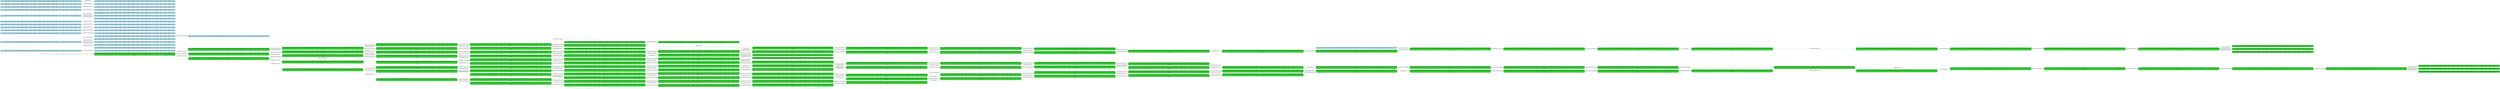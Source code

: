 digraph g {

	rankdir="LR"

	__invisible__[shape="point", color="forestgreen"]
	c0q1[label=<<b>c<sub>0</sub>q<sub>1</sub> = BC(0)=0, BC(1)=0, BC(2)=0, BC(3)=0, BD(0)=0, BD(1)=0, BD(2)=0, BD(3)=0, BM(0)=0, BM(1)=0, BM(2)=0, BM(3)=0, Dir=1, PC=1, PE(0)=1, PE(1)=1, PE(2)=1, PE(3)=1, Pos=0</b><br/><br/><i>v=68</i>>, shape="box", style="rounded, filled", fillcolor="limegreen", color="forestgreen", penwidth=3] // Initial
	c1q0[label=<<b>c<sub>1</sub>q<sub>0</sub> = BC(0)=0, BC(1)=0, BC(2)=0, BC(3)=0, BD(0)=0, BD(1)=0, BD(2)=0, BD(3)=0, BM(0)=0, BM(1)=0, BM(2)=0, BM(3)=0, Dir=1, PC=1, PE(0)=0, PE(1)=1, PE(2)=1, PE(3)=1, Pos=0</b><br/><br/><i>v=68</i>>, shape="box", style="rounded, filled", fillcolor="limegreen", color="forestgreen"]
	c12q4[label=<<b>c<sub>12</sub>q<sub>4</sub> = BC(0)=0, BC(1)=0, BC(2)=0, BC(3)=0, BD(0)=0, BD(1)=0, BD(2)=0, BD(3)=0, BM(0)=0, BM(1)=0, BM(2)=0, BM(3)=0, Dir=1, PC=0, PE(0)=0, PE(1)=1, PE(2)=1, PE(3)=1, Pos=0</b><br/><br/><i>v=68</i>>, shape="box", style="rounded, filled", fillcolor="limegreen", color="forestgreen"]
	c35q0[label=<<b>c<sub>35</sub>q<sub>0</sub> = BC(0)=0, BC(1)=0, BC(2)=0, BC(3)=0, BD(0)=0, BD(1)=0, BD(2)=0, BD(3)=0, BM(0)=0, BM(1)=0, BM(2)=0, BM(3)=0, Dir=1, PC=2, PE(0)=0, PE(1)=1, PE(2)=1, PE(3)=1, Pos=0</b><br/><br/><i>v=68</i>>, shape="box", style="rounded, filled", fillcolor="limegreen", color="forestgreen"]
	c21q0[label=<<b>c<sub>21</sub>q<sub>0</sub> = BC(0)=0, BC(1)=0, BC(2)=0, BC(3)=0, BD(0)=0, BD(1)=0, BD(2)=0, BD(3)=0, BM(0)=0, BM(1)=0, BM(2)=0, BM(3)=0, Dir=1, PC=2, PE(0)=1, PE(1)=1, PE(2)=1, PE(3)=1, Pos=0</b><br/><br/><i>v=67</i>>, shape="box", style="rounded, filled", fillcolor="limegreen", color="forestgreen"]
	c22q2[label=<<b>c<sub>22</sub>q<sub>2</sub> = BC(0)=0, BC(1)=0, BC(2)=1, BC(3)=0, BD(0)=0, BD(1)=0, BD(2)=0, BD(3)=0, BM(0)=0, BM(1)=0, BM(2)=0, BM(3)=0, Dir=1, PC=2, PE(0)=1, PE(1)=1, PE(2)=1, PE(3)=1, Pos=0</b>>, shape="box", style="rounded, filled", fillcolor="limegreen", color="forestgreen"]
	c52q2[label=<<b>c<sub>52</sub>q<sub>2</sub> = BC(0)=0, BC(1)=0, BC(2)=1, BC(3)=0, BD(0)=0, BD(1)=0, BD(2)=0, BD(3)=1, BM(0)=0, BM(1)=0, BM(2)=0, BM(3)=0, Dir=1, PC=2, PE(0)=1, PE(1)=1, PE(2)=1, PE(3)=1, Pos=0</b>>, shape="box", style="rounded, filled", fillcolor="limegreen", color="forestgreen"]
	c26q2[label=<<b>c<sub>26</sub>q<sub>2</sub> = BC(0)=0, BC(1)=0, BC(2)=0, BC(3)=0, BD(0)=0, BD(1)=0, BD(2)=0, BD(3)=0, BM(0)=0, BM(1)=0, BM(2)=1, BM(3)=0, Dir=1, PC=2, PE(0)=1, PE(1)=1, PE(2)=1, PE(3)=1, Pos=0</b>>, shape="box", style="rounded, filled", fillcolor="limegreen", color="forestgreen"]
	c122q2[label=<<b>c<sub>122</sub>q<sub>2</sub> = BC(0)=0, BC(1)=0, BC(2)=0, BC(3)=1, BD(0)=0, BD(1)=0, BD(2)=0, BD(3)=0, BM(0)=0, BM(1)=0, BM(2)=0, BM(3)=0, Dir=1, PC=2, PE(0)=1, PE(1)=1, PE(2)=1, PE(3)=1, Pos=0</b><br/><br/><i>v=66</i>>, shape="box", style="rounded, filled", fillcolor="limegreen", color="forestgreen"]
	c6q1[label=<<b>c<sub>6</sub>q<sub>1</sub> = BC(0)=0, BC(1)=0, BC(2)=0, BC(3)=1, BD(0)=0, BD(1)=0, BD(2)=0, BD(3)=0, BM(0)=0, BM(1)=0, BM(2)=0, BM(3)=0, Dir=1, PC=1, PE(0)=1, PE(1)=1, PE(2)=1, PE(3)=1, Pos=1</b><br/><br/><i>v=64</i>>, shape="box", style="rounded, filled", fillcolor="limegreen", color="forestgreen"]
	c103q0[label=<<b>c<sub>103</sub>q<sub>0</sub> = BC(0)=0, BC(1)=0, BC(2)=0, BC(3)=1, BD(0)=0, BD(1)=0, BD(2)=0, BD(3)=0, BM(0)=0, BM(1)=0, BM(2)=0, BM(3)=0, Dir=1, PC=1, PE(0)=1, PE(1)=0, PE(2)=1, PE(3)=1, Pos=1</b><br/><br/><i>v=63</i>>, shape="box", style="rounded, filled", fillcolor="limegreen", color="forestgreen"]
	c104q4[label=<<b>c<sub>104</sub>q<sub>4</sub> = BC(0)=0, BC(1)=0, BC(2)=0, BC(3)=1, BD(0)=0, BD(1)=0, BD(2)=0, BD(3)=0, BM(0)=0, BM(1)=0, BM(2)=0, BM(3)=0, Dir=1, PC=0, PE(0)=1, PE(1)=0, PE(2)=1, PE(3)=1, Pos=1</b><br/><br/><i>v=62</i>>, shape="box", style="rounded, filled", fillcolor="limegreen", color="forestgreen"]
	c105q0[label=<<b>c<sub>105</sub>q<sub>0</sub> = BC(0)=0, BC(1)=0, BC(2)=0, BC(3)=1, BD(0)=0, BD(1)=0, BD(2)=0, BD(3)=0, BM(0)=0, BM(1)=0, BM(2)=0, BM(3)=0, Dir=1, PC=2, PE(0)=1, PE(1)=0, PE(2)=1, PE(3)=1, Pos=1</b><br/><br/><i>v=61</i>>, shape="box", style="rounded, filled", fillcolor="limegreen", color="forestgreen"]
	c106q2[label=<<b>c<sub>106</sub>q<sub>2</sub> = BC(0)=0, BC(1)=0, BC(2)=0, BC(3)=1, BD(0)=0, BD(1)=0, BD(2)=0, BD(3)=0, BM(0)=0, BM(1)=0, BM(2)=0, BM(3)=0, Dir=1, PC=2, PE(0)=1, PE(1)=1, PE(2)=1, PE(3)=1, Pos=1</b><br/><br/><i>v=60</i>>, shape="box", style="rounded, filled", fillcolor="limegreen", color="forestgreen"]
	c107q1[label=<<b>c<sub>107</sub>q<sub>1</sub> = BC(0)=0, BC(1)=0, BC(2)=0, BC(3)=1, BD(0)=0, BD(1)=0, BD(2)=0, BD(3)=0, BM(0)=0, BM(1)=0, BM(2)=0, BM(3)=0, Dir=1, PC=1, PE(0)=1, PE(1)=1, PE(2)=1, PE(3)=1, Pos=2</b><br/><br/><i>v=59</i>>, shape="box", style="rounded, filled", fillcolor="limegreen", color="forestgreen"]
	c108q0[label=<<b>c<sub>108</sub>q<sub>0</sub> = BC(0)=0, BC(1)=0, BC(2)=0, BC(3)=1, BD(0)=0, BD(1)=0, BD(2)=0, BD(3)=0, BM(0)=0, BM(1)=0, BM(2)=0, BM(3)=0, Dir=1, PC=1, PE(0)=1, PE(1)=1, PE(2)=0, PE(3)=1, Pos=2</b><br/><br/><i>v=58</i>>, shape="box", style="rounded, filled", fillcolor="limegreen", color="forestgreen"]
	c39q4[label=<<b>c<sub>39</sub>q<sub>4</sub> = BC(0)=0, BC(1)=0, BC(2)=0, BC(3)=1, BD(0)=0, BD(1)=0, BD(2)=0, BD(3)=0, BM(0)=0, BM(1)=0, BM(2)=0, BM(3)=0, Dir=1, PC=0, PE(0)=1, PE(1)=1, PE(2)=0, PE(3)=1, Pos=2</b><br/><br/><i>v=57</i>>, shape="box", style="rounded, filled", fillcolor="limegreen", color="forestgreen"]
	c109q0[label=<<b>c<sub>109</sub>q<sub>0</sub> = BC(0)=0, BC(1)=0, BC(2)=0, BC(3)=1, BD(0)=0, BD(1)=0, BD(2)=0, BD(3)=0, BM(0)=0, BM(1)=0, BM(2)=0, BM(3)=0, Dir=1, PC=2, PE(0)=1, PE(1)=1, PE(2)=0, PE(3)=1, Pos=2</b><br/><br/><i>v=56</i>>, shape="box", style="rounded, filled", fillcolor="limegreen", color="forestgreen"]
	c110q2[label=<<b>c<sub>110</sub>q<sub>2</sub> = BC(0)=0, BC(1)=0, BC(2)=0, BC(3)=1, BD(0)=0, BD(1)=0, BD(2)=0, BD(3)=0, BM(0)=0, BM(1)=0, BM(2)=0, BM(3)=0, Dir=1, PC=2, PE(0)=1, PE(1)=1, PE(2)=1, PE(3)=1, Pos=2</b><br/><br/><i>v=55</i>>, shape="box", style="rounded, filled", fillcolor="limegreen", color="forestgreen"]
	c111q1[label=<<b>c<sub>111</sub>q<sub>1</sub> = BC(0)=0, BC(1)=0, BC(2)=0, BC(3)=0, BD(0)=0, BD(1)=0, BD(2)=0, BD(3)=0, BM(0)=0, BM(1)=0, BM(2)=0, BM(3)=0, Dir=1, PC=1, PE(0)=1, PE(1)=1, PE(2)=1, PE(3)=1, Pos=3</b><br/><br/><i>v=54</i>>, shape="box", style="rounded, filled", fillcolor="limegreen", color="forestgreen"]
	c112q0[label=<<b>c<sub>112</sub>q<sub>0</sub> = BC(0)=0, BC(1)=0, BC(2)=0, BC(3)=0, BD(0)=0, BD(1)=0, BD(2)=0, BD(3)=0, BM(0)=0, BM(1)=0, BM(2)=0, BM(3)=0, Dir=1, PC=1, PE(0)=1, PE(1)=1, PE(2)=1, PE(3)=0, Pos=3</b><br/><br/><i>v=53</i>>, shape="box", style="rounded, filled", fillcolor="limegreen", color="forestgreen"]
	c113q4[label=<<b>c<sub>113</sub>q<sub>4</sub> = BC(0)=0, BC(1)=0, BC(2)=0, BC(3)=0, BD(0)=0, BD(1)=0, BD(2)=0, BD(3)=0, BM(0)=0, BM(1)=0, BM(2)=0, BM(3)=0, Dir=1, PC=0, PE(0)=1, PE(1)=1, PE(2)=1, PE(3)=0, Pos=3</b><br/><br/><i>v=52</i>>, shape="box", style="rounded, filled", fillcolor="limegreen", color="forestgreen"]
	c114q0[label=<<b>c<sub>114</sub>q<sub>0</sub> = BC(0)=0, BC(1)=0, BC(2)=0, BC(3)=0, BD(0)=0, BD(1)=0, BD(2)=0, BD(3)=0, BM(0)=0, BM(1)=0, BM(2)=0, BM(3)=0, Dir=1, PC=2, PE(0)=1, PE(1)=1, PE(2)=1, PE(3)=0, Pos=3</b><br/><br/><i>v=51</i>>, shape="box", style="rounded, filled", fillcolor="limegreen", color="forestgreen"]
	c115q0[label=<<b>c<sub>115</sub>q<sub>0</sub> = BC(0)=0, BC(1)=0, BC(2)=0, BC(3)=0, BD(0)=0, BD(1)=0, BD(2)=0, BD(3)=0, BM(0)=0, BM(1)=0, BM(2)=0, BM(3)=0, Dir=1, PC=2, PE(0)=1, PE(1)=1, PE(2)=1, PE(3)=1, Pos=3</b><br/><br/><i>v=50</i>>, shape="box", style="rounded, filled", fillcolor="limegreen", color="forestgreen"]
	c151q0[label=<<b>c<sub>151</sub>q<sub>0</sub> = BC(0)=0, BC(1)=1, BC(2)=0, BC(3)=0, BD(0)=0, BD(1)=0, BD(2)=0, BD(3)=0, BM(0)=0, BM(1)=0, BM(2)=0, BM(3)=0, Dir=1, PC=2, PE(0)=1, PE(1)=1, PE(2)=1, PE(3)=1, Pos=3</b>>, shape="box", style="rounded, filled", fillcolor="limegreen", color="forestgreen"]
	c152q0[label=<<b>c<sub>152</sub>q<sub>0</sub> = BC(0)=0, BC(1)=0, BC(2)=0, BC(3)=0, BD(0)=0, BD(1)=0, BD(2)=0, BD(3)=0, BM(0)=0, BM(1)=1, BM(2)=0, BM(3)=0, Dir=1, PC=2, PE(0)=1, PE(1)=1, PE(2)=1, PE(3)=1, Pos=3</b>>, shape="box", style="rounded, filled", fillcolor="limegreen", color="forestgreen"]
	c153q0[label=<<b>c<sub>153</sub>q<sub>0</sub> = BC(0)=0, BC(1)=0, BC(2)=0, BC(3)=0, BD(0)=0, BD(1)=0, BD(2)=0, BD(3)=1, BM(0)=0, BM(1)=0, BM(2)=0, BM(3)=0, Dir=1, PC=2, PE(0)=1, PE(1)=1, PE(2)=1, PE(3)=1, Pos=3</b>>, shape="box", style="rounded, filled", fillcolor="limegreen", color="forestgreen"]
	c121q0[label=<<b>c<sub>121</sub>q<sub>0</sub> = BC(0)=0, BC(1)=0, BC(2)=0, BC(3)=1, BD(0)=0, BD(1)=0, BD(2)=0, BD(3)=0, BM(0)=0, BM(1)=0, BM(2)=0, BM(3)=0, Dir=1, PC=2, PE(0)=0, PE(1)=1, PE(2)=1, PE(3)=1, Pos=0</b><br/><br/><i>v=67</i>>, shape="box", style="rounded, filled", fillcolor="limegreen", color="forestgreen"]
	c37q4[label=<<b>c<sub>37</sub>q<sub>4</sub> = BC(0)=0, BC(1)=1, BC(2)=0, BC(3)=0, BD(0)=0, BD(1)=0, BD(2)=0, BD(3)=0, BM(0)=0, BM(1)=0, BM(2)=0, BM(3)=0, Dir=1, PC=0, PE(0)=0, PE(1)=1, PE(2)=1, PE(3)=1, Pos=0</b><br/><br/><i>v=68</i>>, shape="box", style="rounded, filled", fillcolor="limegreen", color="forestgreen"]
	c42q4[label=<<b>c<sub>42</sub>q<sub>4</sub> = BC(0)=0, BC(1)=1, BC(2)=0, BC(3)=0, BD(0)=0, BD(1)=0, BD(2)=0, BD(3)=0, BM(0)=1, BM(1)=0, BM(2)=0, BM(3)=0, Dir=1, PC=0, PE(0)=0, PE(1)=1, PE(2)=1, PE(3)=1, Pos=0</b><br/><br/><i>v=68</i>>, shape="box", style="rounded, filled", fillcolor="limegreen", color="forestgreen"]
	c44q4[label=<<b>c<sub>44</sub>q<sub>4</sub> = BC(0)=0, BC(1)=1, BC(2)=0, BC(3)=0, BD(0)=0, BD(1)=0, BD(2)=0, BD(3)=1, BM(0)=1, BM(1)=0, BM(2)=0, BM(3)=0, Dir=1, PC=0, PE(0)=0, PE(1)=1, PE(2)=1, PE(3)=1, Pos=0</b><br/><br/><i>v=68</i>>, shape="box", style="rounded, filled", fillcolor="limegreen", color="forestgreen"]
	c55q0[label=<<b>c<sub>55</sub>q<sub>0</sub> = BC(0)=0, BC(1)=1, BC(2)=0, BC(3)=0, BD(0)=0, BD(1)=0, BD(2)=0, BD(3)=1, BM(0)=1, BM(1)=0, BM(2)=0, BM(3)=0, Dir=1, PC=2, PE(0)=0, PE(1)=1, PE(2)=1, PE(3)=1, Pos=0</b><br/><br/><i>v=67</i>>, shape="box", style="rounded, filled", fillcolor="limegreen", color="forestgreen"]
	c74q2[label=<<b>c<sub>74</sub>q<sub>2</sub> = BC(0)=0, BC(1)=1, BC(2)=0, BC(3)=0, BD(0)=0, BD(1)=0, BD(2)=0, BD(3)=1, BM(0)=1, BM(1)=0, BM(2)=0, BM(3)=0, Dir=1, PC=2, PE(0)=1, PE(1)=1, PE(2)=1, PE(3)=1, Pos=0</b><br/><br/><i>v=66</i>>, shape="box", style="rounded, filled", fillcolor="limegreen", color="forestgreen"]
	c58q2[label=<<b>c<sub>58</sub>q<sub>2</sub> = BC(0)=0, BC(1)=1, BC(2)=0, BC(3)=1, BD(0)=0, BD(1)=0, BD(2)=0, BD(3)=1, BM(0)=1, BM(1)=0, BM(2)=0, BM(3)=0, Dir=1, PC=2, PE(0)=1, PE(1)=1, PE(2)=1, PE(3)=1, Pos=0</b><br/><br/><i>v=65</i>>, shape="box", style="rounded, filled", fillcolor="limegreen", color="forestgreen"]
	c59q1[label=<<b>c<sub>59</sub>q<sub>1</sub> = BC(0)=0, BC(1)=0, BC(2)=0, BC(3)=1, BD(0)=0, BD(1)=0, BD(2)=0, BD(3)=1, BM(0)=1, BM(1)=0, BM(2)=0, BM(3)=0, Dir=1, PC=1, PE(0)=1, PE(1)=1, PE(2)=1, PE(3)=1, Pos=1</b><br/><br/><i>v=64</i>>, shape="box", style="rounded, filled", fillcolor="limegreen", color="forestgreen"]
	c60q0[label=<<b>c<sub>60</sub>q<sub>0</sub> = BC(0)=0, BC(1)=0, BC(2)=0, BC(3)=1, BD(0)=0, BD(1)=0, BD(2)=0, BD(3)=1, BM(0)=1, BM(1)=0, BM(2)=0, BM(3)=0, Dir=1, PC=1, PE(0)=1, PE(1)=0, PE(2)=1, PE(3)=1, Pos=1</b><br/><br/><i>v=63</i>>, shape="box", style="rounded, filled", fillcolor="limegreen", color="forestgreen"]
	c61q4[label=<<b>c<sub>61</sub>q<sub>4</sub> = BC(0)=0, BC(1)=0, BC(2)=0, BC(3)=1, BD(0)=0, BD(1)=0, BD(2)=0, BD(3)=1, BM(0)=1, BM(1)=0, BM(2)=0, BM(3)=0, Dir=1, PC=0, PE(0)=1, PE(1)=0, PE(2)=1, PE(3)=1, Pos=1</b><br/><br/><i>v=62</i>>, shape="box", style="rounded, filled", fillcolor="limegreen", color="forestgreen"]
	c62q0[label=<<b>c<sub>62</sub>q<sub>0</sub> = BC(0)=0, BC(1)=0, BC(2)=0, BC(3)=1, BD(0)=0, BD(1)=0, BD(2)=0, BD(3)=1, BM(0)=1, BM(1)=0, BM(2)=0, BM(3)=0, Dir=1, PC=2, PE(0)=1, PE(1)=0, PE(2)=1, PE(3)=1, Pos=1</b><br/><br/><i>v=61</i>>, shape="box", style="rounded, filled", fillcolor="limegreen", color="forestgreen"]
	c63q2[label=<<b>c<sub>63</sub>q<sub>2</sub> = BC(0)=0, BC(1)=0, BC(2)=0, BC(3)=1, BD(0)=0, BD(1)=0, BD(2)=0, BD(3)=1, BM(0)=1, BM(1)=0, BM(2)=0, BM(3)=0, Dir=1, PC=2, PE(0)=1, PE(1)=1, PE(2)=1, PE(3)=1, Pos=1</b><br/><br/><i>v=60</i>>, shape="box", style="rounded, filled", fillcolor="limegreen", color="forestgreen"]
	c64q1[label=<<b>c<sub>64</sub>q<sub>1</sub> = BC(0)=0, BC(1)=0, BC(2)=0, BC(3)=1, BD(0)=0, BD(1)=0, BD(2)=0, BD(3)=1, BM(0)=1, BM(1)=0, BM(2)=0, BM(3)=0, Dir=1, PC=1, PE(0)=1, PE(1)=1, PE(2)=1, PE(3)=1, Pos=2</b><br/><br/><i>v=59</i>>, shape="box", style="rounded, filled", fillcolor="limegreen", color="forestgreen"]
	c65q0[label=<<b>c<sub>65</sub>q<sub>0</sub> = BC(0)=0, BC(1)=0, BC(2)=0, BC(3)=1, BD(0)=0, BD(1)=0, BD(2)=0, BD(3)=1, BM(0)=1, BM(1)=0, BM(2)=0, BM(3)=0, Dir=1, PC=1, PE(0)=1, PE(1)=1, PE(2)=0, PE(3)=1, Pos=2</b><br/><br/><i>v=58</i>>, shape="box", style="rounded, filled", fillcolor="limegreen", color="forestgreen"]
	c66q4[label=<<b>c<sub>66</sub>q<sub>4</sub> = BC(0)=0, BC(1)=0, BC(2)=0, BC(3)=1, BD(0)=0, BD(1)=0, BD(2)=0, BD(3)=1, BM(0)=1, BM(1)=0, BM(2)=0, BM(3)=0, Dir=1, PC=0, PE(0)=1, PE(1)=1, PE(2)=0, PE(3)=1, Pos=2</b><br/><br/><i>v=57</i>>, shape="box", style="rounded, filled", fillcolor="limegreen", color="forestgreen"]
	c67q0[label=<<b>c<sub>67</sub>q<sub>0</sub> = BC(0)=0, BC(1)=0, BC(2)=0, BC(3)=1, BD(0)=0, BD(1)=0, BD(2)=0, BD(3)=1, BM(0)=1, BM(1)=0, BM(2)=0, BM(3)=0, Dir=1, PC=2, PE(0)=1, PE(1)=1, PE(2)=0, PE(3)=1, Pos=2</b><br/><br/><i>v=56</i>>, shape="box", style="rounded, filled", fillcolor="limegreen", color="forestgreen"]
	c68q2[label=<<b>c<sub>68</sub>q<sub>2</sub> = BC(0)=0, BC(1)=0, BC(2)=0, BC(3)=1, BD(0)=0, BD(1)=0, BD(2)=0, BD(3)=1, BM(0)=1, BM(1)=0, BM(2)=0, BM(3)=0, Dir=1, PC=2, PE(0)=1, PE(1)=1, PE(2)=1, PE(3)=1, Pos=2</b><br/><br/><i>v=55</i>>, shape="box", style="rounded, filled", fillcolor="limegreen", color="forestgreen"]
	c69q1[label=<<b>c<sub>69</sub>q<sub>1</sub> = BC(0)=0, BC(1)=0, BC(2)=0, BC(3)=0, BD(0)=0, BD(1)=0, BD(2)=0, BD(3)=0, BM(0)=1, BM(1)=0, BM(2)=0, BM(3)=0, Dir=1, PC=1, PE(0)=1, PE(1)=1, PE(2)=1, PE(3)=1, Pos=3</b><br/><br/><i>v=54</i>>, shape="box", style="rounded, filled", fillcolor="limegreen", color="forestgreen"]
	c70q0[label=<<b>c<sub>70</sub>q<sub>0</sub> = BC(0)=0, BC(1)=0, BC(2)=0, BC(3)=0, BD(0)=0, BD(1)=0, BD(2)=0, BD(3)=0, BM(0)=1, BM(1)=0, BM(2)=0, BM(3)=0, Dir=1, PC=1, PE(0)=1, PE(1)=1, PE(2)=1, PE(3)=0, Pos=3</b><br/><br/><i>v=53</i>>, shape="box", style="rounded, filled", fillcolor="limegreen", color="forestgreen"]
	c71q4[label=<<b>c<sub>71</sub>q<sub>4</sub> = BC(0)=0, BC(1)=0, BC(2)=0, BC(3)=0, BD(0)=0, BD(1)=0, BD(2)=0, BD(3)=0, BM(0)=1, BM(1)=0, BM(2)=0, BM(3)=0, Dir=1, PC=0, PE(0)=1, PE(1)=1, PE(2)=1, PE(3)=0, Pos=3</b><br/><br/><i>v=52</i>>, shape="box", style="rounded, filled", fillcolor="limegreen", color="forestgreen"]
	c72q0[label=<<b>c<sub>72</sub>q<sub>0</sub> = BC(0)=0, BC(1)=0, BC(2)=0, BC(3)=0, BD(0)=0, BD(1)=0, BD(2)=0, BD(3)=0, BM(0)=1, BM(1)=0, BM(2)=0, BM(3)=0, Dir=1, PC=2, PE(0)=1, PE(1)=1, PE(2)=1, PE(3)=0, Pos=3</b><br/><br/><i>v=51</i>>, shape="box", style="rounded, filled", fillcolor="limegreen", color="forestgreen"]
	c73q0[label=<<b>c<sub>73</sub>q<sub>0</sub> = BC(0)=0, BC(1)=0, BC(2)=0, BC(3)=0, BD(0)=0, BD(1)=0, BD(2)=0, BD(3)=0, BM(0)=1, BM(1)=0, BM(2)=0, BM(3)=0, Dir=1, PC=2, PE(0)=1, PE(1)=1, PE(2)=1, PE(3)=1, Pos=3</b><br/><br/><i>v=50</i>>, shape="box", style="rounded, filled", fillcolor="limegreen", color="forestgreen"]
	c148q0[label=<<b>c<sub>148</sub>q<sub>0</sub> = BC(0)=0, BC(1)=1, BC(2)=0, BC(3)=0, BD(0)=0, BD(1)=0, BD(2)=0, BD(3)=0, BM(0)=1, BM(1)=0, BM(2)=0, BM(3)=0, Dir=1, PC=2, PE(0)=1, PE(1)=1, PE(2)=1, PE(3)=1, Pos=3</b>>, shape="box", style="rounded, filled", fillcolor="limegreen", color="forestgreen"]
	c149q0[label=<<b>c<sub>149</sub>q<sub>0</sub> = BC(0)=0, BC(1)=0, BC(2)=0, BC(3)=0, BD(0)=0, BD(1)=0, BD(2)=0, BD(3)=0, BM(0)=1, BM(1)=1, BM(2)=0, BM(3)=0, Dir=1, PC=2, PE(0)=1, PE(1)=1, PE(2)=1, PE(3)=1, Pos=3</b>>, shape="box", style="rounded, filled", fillcolor="limegreen", color="forestgreen"]
	c150q0[label=<<b>c<sub>150</sub>q<sub>0</sub> = BC(0)=0, BC(1)=0, BC(2)=0, BC(3)=0, BD(0)=0, BD(1)=0, BD(2)=0, BD(3)=1, BM(0)=1, BM(1)=0, BM(2)=0, BM(3)=0, Dir=1, PC=2, PE(0)=1, PE(1)=1, PE(2)=1, PE(3)=1, Pos=3</b>>, shape="box", style="rounded, filled", fillcolor="limegreen", color="forestgreen"]
	c75q1[label=<<b>c<sub>75</sub>q<sub>1</sub> = BC(0)=0, BC(1)=0, BC(2)=0, BC(3)=0, BD(0)=0, BD(1)=0, BD(2)=0, BD(3)=1, BM(0)=1, BM(1)=0, BM(2)=0, BM(3)=0, Dir=1, PC=1, PE(0)=1, PE(1)=1, PE(2)=1, PE(3)=1, Pos=1</b><br/><br/><i>v=65</i>>, shape="box", style="rounded, filled", fillcolor="limegreen", color="forestgreen"]
	c76q0[label=<<b>c<sub>76</sub>q<sub>0</sub> = BC(0)=0, BC(1)=0, BC(2)=0, BC(3)=0, BD(0)=0, BD(1)=0, BD(2)=0, BD(3)=1, BM(0)=1, BM(1)=0, BM(2)=0, BM(3)=0, Dir=1, PC=1, PE(0)=1, PE(1)=0, PE(2)=1, PE(3)=1, Pos=1</b><br/><br/><i>v=64</i>>, shape="box", style="rounded, filled", fillcolor="limegreen", color="forestgreen"]
	c77q4[label=<<b>c<sub>77</sub>q<sub>4</sub> = BC(0)=0, BC(1)=0, BC(2)=0, BC(3)=0, BD(0)=0, BD(1)=0, BD(2)=0, BD(3)=1, BM(0)=1, BM(1)=0, BM(2)=0, BM(3)=0, Dir=1, PC=0, PE(0)=1, PE(1)=0, PE(2)=1, PE(3)=1, Pos=1</b><br/><br/><i>v=63</i>>, shape="box", style="rounded, filled", fillcolor="limegreen", color="forestgreen"]
	c78q0[label=<<b>c<sub>78</sub>q<sub>0</sub> = BC(0)=0, BC(1)=0, BC(2)=0, BC(3)=0, BD(0)=0, BD(1)=0, BD(2)=0, BD(3)=1, BM(0)=1, BM(1)=0, BM(2)=0, BM(3)=0, Dir=1, PC=2, PE(0)=1, PE(1)=0, PE(2)=1, PE(3)=1, Pos=1</b><br/><br/><i>v=62</i>>, shape="box", style="rounded, filled", fillcolor="limegreen", color="forestgreen"]
	c79q0[label=<<b>c<sub>79</sub>q<sub>0</sub> = BC(0)=0, BC(1)=0, BC(2)=0, BC(3)=0, BD(0)=0, BD(1)=0, BD(2)=0, BD(3)=1, BM(0)=1, BM(1)=0, BM(2)=0, BM(3)=0, Dir=1, PC=2, PE(0)=1, PE(1)=1, PE(2)=1, PE(3)=1, Pos=1</b><br/><br/><i>v=61</i>>, shape="box", style="rounded, filled", fillcolor="limegreen", color="forestgreen"]
	c57q0[label=<<b>c<sub>57</sub>q<sub>0</sub> = BC(0)=0, BC(1)=1, BC(2)=0, BC(3)=1, BD(0)=0, BD(1)=0, BD(2)=0, BD(3)=1, BM(0)=1, BM(1)=0, BM(2)=0, BM(3)=0, Dir=1, PC=2, PE(0)=0, PE(1)=1, PE(2)=1, PE(3)=1, Pos=0</b><br/><br/><i>v=66</i>>, shape="box", style="rounded, filled", fillcolor="limegreen", color="forestgreen"]
	c56q4[label=<<b>c<sub>56</sub>q<sub>4</sub> = BC(0)=0, BC(1)=1, BC(2)=0, BC(3)=1, BD(0)=0, BD(1)=0, BD(2)=0, BD(3)=1, BM(0)=1, BM(1)=0, BM(2)=0, BM(3)=0, Dir=1, PC=0, PE(0)=0, PE(1)=1, PE(2)=1, PE(3)=1, Pos=0</b><br/><br/><i>v=67</i>>, shape="box", style="rounded, filled", fillcolor="limegreen", color="forestgreen"]
	c80q0[label=<<b>c<sub>80</sub>q<sub>0</sub> = BC(0)=0, BC(1)=1, BC(2)=0, BC(3)=0, BD(0)=0, BD(1)=0, BD(2)=0, BD(3)=0, BM(0)=1, BM(1)=0, BM(2)=0, BM(3)=0, Dir=1, PC=2, PE(0)=0, PE(1)=1, PE(2)=1, PE(3)=1, Pos=0</b><br/><br/><i>v=67</i>>, shape="box", style="rounded, filled", fillcolor="limegreen", color="forestgreen"]
	c94q2[label=<<b>c<sub>94</sub>q<sub>2</sub> = BC(0)=0, BC(1)=1, BC(2)=0, BC(3)=0, BD(0)=0, BD(1)=0, BD(2)=0, BD(3)=0, BM(0)=1, BM(1)=0, BM(2)=0, BM(3)=0, Dir=1, PC=2, PE(0)=1, PE(1)=1, PE(2)=1, PE(3)=1, Pos=0</b><br/><br/><i>v=66</i>>, shape="box", style="rounded, filled", fillcolor="limegreen", color="forestgreen"]
	c83q2[label=<<b>c<sub>83</sub>q<sub>2</sub> = BC(0)=0, BC(1)=1, BC(2)=0, BC(3)=1, BD(0)=0, BD(1)=0, BD(2)=0, BD(3)=0, BM(0)=1, BM(1)=0, BM(2)=0, BM(3)=0, Dir=1, PC=2, PE(0)=1, PE(1)=1, PE(2)=1, PE(3)=1, Pos=0</b><br/><br/><i>v=65</i>>, shape="box", style="rounded, filled", fillcolor="limegreen", color="forestgreen"]
	c84q1[label=<<b>c<sub>84</sub>q<sub>1</sub> = BC(0)=0, BC(1)=0, BC(2)=0, BC(3)=1, BD(0)=0, BD(1)=0, BD(2)=0, BD(3)=0, BM(0)=1, BM(1)=0, BM(2)=0, BM(3)=0, Dir=1, PC=1, PE(0)=1, PE(1)=1, PE(2)=1, PE(3)=1, Pos=1</b><br/><br/><i>v=64</i>>, shape="box", style="rounded, filled", fillcolor="limegreen", color="forestgreen"]
	c85q0[label=<<b>c<sub>85</sub>q<sub>0</sub> = BC(0)=0, BC(1)=0, BC(2)=0, BC(3)=1, BD(0)=0, BD(1)=0, BD(2)=0, BD(3)=0, BM(0)=1, BM(1)=0, BM(2)=0, BM(3)=0, Dir=1, PC=1, PE(0)=1, PE(1)=0, PE(2)=1, PE(3)=1, Pos=1</b><br/><br/><i>v=63</i>>, shape="box", style="rounded, filled", fillcolor="limegreen", color="forestgreen"]
	c86q4[label=<<b>c<sub>86</sub>q<sub>4</sub> = BC(0)=0, BC(1)=0, BC(2)=0, BC(3)=1, BD(0)=0, BD(1)=0, BD(2)=0, BD(3)=0, BM(0)=1, BM(1)=0, BM(2)=0, BM(3)=0, Dir=1, PC=0, PE(0)=1, PE(1)=0, PE(2)=1, PE(3)=1, Pos=1</b><br/><br/><i>v=62</i>>, shape="box", style="rounded, filled", fillcolor="limegreen", color="forestgreen"]
	c87q0[label=<<b>c<sub>87</sub>q<sub>0</sub> = BC(0)=0, BC(1)=0, BC(2)=0, BC(3)=1, BD(0)=0, BD(1)=0, BD(2)=0, BD(3)=0, BM(0)=1, BM(1)=0, BM(2)=0, BM(3)=0, Dir=1, PC=2, PE(0)=1, PE(1)=0, PE(2)=1, PE(3)=1, Pos=1</b><br/><br/><i>v=61</i>>, shape="box", style="rounded, filled", fillcolor="limegreen", color="forestgreen"]
	c88q2[label=<<b>c<sub>88</sub>q<sub>2</sub> = BC(0)=0, BC(1)=0, BC(2)=0, BC(3)=1, BD(0)=0, BD(1)=0, BD(2)=0, BD(3)=0, BM(0)=1, BM(1)=0, BM(2)=0, BM(3)=0, Dir=1, PC=2, PE(0)=1, PE(1)=1, PE(2)=1, PE(3)=1, Pos=1</b><br/><br/><i>v=60</i>>, shape="box", style="rounded, filled", fillcolor="limegreen", color="forestgreen"]
	c89q1[label=<<b>c<sub>89</sub>q<sub>1</sub> = BC(0)=0, BC(1)=0, BC(2)=0, BC(3)=1, BD(0)=0, BD(1)=0, BD(2)=0, BD(3)=0, BM(0)=1, BM(1)=0, BM(2)=0, BM(3)=0, Dir=1, PC=1, PE(0)=1, PE(1)=1, PE(2)=1, PE(3)=1, Pos=2</b><br/><br/><i>v=59</i>>, shape="box", style="rounded, filled", fillcolor="limegreen", color="forestgreen"]
	c90q0[label=<<b>c<sub>90</sub>q<sub>0</sub> = BC(0)=0, BC(1)=0, BC(2)=0, BC(3)=1, BD(0)=0, BD(1)=0, BD(2)=0, BD(3)=0, BM(0)=1, BM(1)=0, BM(2)=0, BM(3)=0, Dir=1, PC=1, PE(0)=1, PE(1)=1, PE(2)=0, PE(3)=1, Pos=2</b><br/><br/><i>v=58</i>>, shape="box", style="rounded, filled", fillcolor="limegreen", color="forestgreen"]
	c91q4[label=<<b>c<sub>91</sub>q<sub>4</sub> = BC(0)=0, BC(1)=0, BC(2)=0, BC(3)=1, BD(0)=0, BD(1)=0, BD(2)=0, BD(3)=0, BM(0)=1, BM(1)=0, BM(2)=0, BM(3)=0, Dir=1, PC=0, PE(0)=1, PE(1)=1, PE(2)=0, PE(3)=1, Pos=2</b><br/><br/><i>v=57</i>>, shape="box", style="rounded, filled", fillcolor="limegreen", color="forestgreen"]
	c92q0[label=<<b>c<sub>92</sub>q<sub>0</sub> = BC(0)=0, BC(1)=0, BC(2)=0, BC(3)=1, BD(0)=0, BD(1)=0, BD(2)=0, BD(3)=0, BM(0)=1, BM(1)=0, BM(2)=0, BM(3)=0, Dir=1, PC=2, PE(0)=1, PE(1)=1, PE(2)=0, PE(3)=1, Pos=2</b><br/><br/><i>v=56</i>>, shape="box", style="rounded, filled", fillcolor="limegreen", color="forestgreen"]
	c93q2[label=<<b>c<sub>93</sub>q<sub>2</sub> = BC(0)=0, BC(1)=0, BC(2)=0, BC(3)=1, BD(0)=0, BD(1)=0, BD(2)=0, BD(3)=0, BM(0)=1, BM(1)=0, BM(2)=0, BM(3)=0, Dir=1, PC=2, PE(0)=1, PE(1)=1, PE(2)=1, PE(3)=1, Pos=2</b><br/><br/><i>v=55</i>>, shape="box", style="rounded, filled", fillcolor="limegreen", color="forestgreen"]
	c9q1[label=<<b>c<sub>9</sub>q<sub>1</sub> = BC(0)=0, BC(1)=0, BC(2)=0, BC(3)=0, BD(0)=0, BD(1)=0, BD(2)=0, BD(3)=0, BM(0)=1, BM(1)=0, BM(2)=0, BM(3)=0, Dir=1, PC=1, PE(0)=1, PE(1)=1, PE(2)=1, PE(3)=1, Pos=1</b><br/><br/><i>v=65</i>>, shape="box", style="rounded, filled", fillcolor="limegreen", color="forestgreen"]
	c95q0[label=<<b>c<sub>95</sub>q<sub>0</sub> = BC(0)=0, BC(1)=0, BC(2)=0, BC(3)=0, BD(0)=0, BD(1)=0, BD(2)=0, BD(3)=0, BM(0)=1, BM(1)=0, BM(2)=0, BM(3)=0, Dir=1, PC=1, PE(0)=1, PE(1)=0, PE(2)=1, PE(3)=1, Pos=1</b><br/><br/><i>v=64</i>>, shape="box", style="rounded, filled", fillcolor="limegreen", color="forestgreen"]
	c96q4[label=<<b>c<sub>96</sub>q<sub>4</sub> = BC(0)=0, BC(1)=0, BC(2)=0, BC(3)=0, BD(0)=0, BD(1)=0, BD(2)=0, BD(3)=0, BM(0)=1, BM(1)=0, BM(2)=0, BM(3)=0, Dir=1, PC=0, PE(0)=1, PE(1)=0, PE(2)=1, PE(3)=1, Pos=1</b><br/><br/><i>v=63</i>>, shape="box", style="rounded, filled", fillcolor="limegreen", color="forestgreen"]
	c97q0[label=<<b>c<sub>97</sub>q<sub>0</sub> = BC(0)=0, BC(1)=0, BC(2)=0, BC(3)=0, BD(0)=0, BD(1)=0, BD(2)=0, BD(3)=0, BM(0)=1, BM(1)=0, BM(2)=0, BM(3)=0, Dir=1, PC=2, PE(0)=1, PE(1)=0, PE(2)=1, PE(3)=1, Pos=1</b><br/><br/><i>v=62</i>>, shape="box", style="rounded, filled", fillcolor="limegreen", color="forestgreen"]
	c98q0[label=<<b>c<sub>98</sub>q<sub>0</sub> = BC(0)=0, BC(1)=0, BC(2)=0, BC(3)=0, BD(0)=0, BD(1)=0, BD(2)=0, BD(3)=0, BM(0)=1, BM(1)=0, BM(2)=0, BM(3)=0, Dir=1, PC=2, PE(0)=1, PE(1)=1, PE(2)=1, PE(3)=1, Pos=1</b><br/><br/><i>v=61</i>>, shape="box", style="rounded, filled", fillcolor="limegreen", color="forestgreen"]
	c82q0[label=<<b>c<sub>82</sub>q<sub>0</sub> = BC(0)=0, BC(1)=1, BC(2)=0, BC(3)=1, BD(0)=0, BD(1)=0, BD(2)=0, BD(3)=0, BM(0)=1, BM(1)=0, BM(2)=0, BM(3)=0, Dir=1, PC=2, PE(0)=0, PE(1)=1, PE(2)=1, PE(3)=1, Pos=0</b><br/><br/><i>v=66</i>>, shape="box", style="rounded, filled", fillcolor="limegreen", color="forestgreen"]
	c81q4[label=<<b>c<sub>81</sub>q<sub>4</sub> = BC(0)=0, BC(1)=1, BC(2)=0, BC(3)=1, BD(0)=0, BD(1)=0, BD(2)=0, BD(3)=0, BM(0)=1, BM(1)=0, BM(2)=0, BM(3)=0, Dir=1, PC=0, PE(0)=0, PE(1)=1, PE(2)=1, PE(3)=1, Pos=0</b><br/><br/><i>v=67</i>>, shape="box", style="rounded, filled", fillcolor="limegreen", color="forestgreen"]
	c99q0[label=<<b>c<sub>99</sub>q<sub>0</sub> = BC(0)=0, BC(1)=1, BC(2)=0, BC(3)=0, BD(0)=0, BD(1)=0, BD(2)=0, BD(3)=0, BM(0)=0, BM(1)=0, BM(2)=0, BM(3)=0, Dir=1, PC=2, PE(0)=0, PE(1)=1, PE(2)=1, PE(3)=1, Pos=0</b><br/><br/><i>v=67</i>>, shape="box", style="rounded, filled", fillcolor="limegreen", color="forestgreen"]
	c116q2[label=<<b>c<sub>116</sub>q<sub>2</sub> = BC(0)=0, BC(1)=1, BC(2)=0, BC(3)=0, BD(0)=0, BD(1)=0, BD(2)=0, BD(3)=0, BM(0)=0, BM(1)=0, BM(2)=0, BM(3)=0, Dir=1, PC=2, PE(0)=1, PE(1)=1, PE(2)=1, PE(3)=1, Pos=0</b><br/><br/><i>v=66</i>>, shape="box", style="rounded, filled", fillcolor="limegreen", color="forestgreen"]
	c102q2[label=<<b>c<sub>102</sub>q<sub>2</sub> = BC(0)=0, BC(1)=1, BC(2)=0, BC(3)=1, BD(0)=0, BD(1)=0, BD(2)=0, BD(3)=0, BM(0)=0, BM(1)=0, BM(2)=0, BM(3)=0, Dir=1, PC=2, PE(0)=1, PE(1)=1, PE(2)=1, PE(3)=1, Pos=0</b><br/><br/><i>v=65</i>>, shape="box", style="rounded, filled", fillcolor="limegreen", color="forestgreen"]
	c5q1[label=<<b>c<sub>5</sub>q<sub>1</sub> = BC(0)=0, BC(1)=0, BC(2)=0, BC(3)=0, BD(0)=0, BD(1)=0, BD(2)=0, BD(3)=0, BM(0)=0, BM(1)=0, BM(2)=0, BM(3)=0, Dir=1, PC=1, PE(0)=1, PE(1)=1, PE(2)=1, PE(3)=1, Pos=1</b><br/><br/><i>v=65</i>>, shape="box", style="rounded, filled", fillcolor="limegreen", color="forestgreen"]
	c7q1[label=<<b>c<sub>7</sub>q<sub>1</sub> = BC(0)=1, BC(1)=0, BC(2)=0, BC(3)=0, BD(0)=0, BD(1)=0, BD(2)=0, BD(3)=0, BM(0)=0, BM(1)=0, BM(2)=0, BM(3)=0, Dir=1, PC=1, PE(0)=1, PE(1)=1, PE(2)=1, PE(3)=1, Pos=1</b>>, shape="box", style="rounded, filled", fillcolor="limegreen", color="forestgreen"]
	c11q1[label=<<b>c<sub>11</sub>q<sub>1</sub> = BC(0)=0, BC(1)=0, BC(2)=0, BC(3)=0, BD(0)=0, BD(1)=0, BD(2)=0, BD(3)=1, BM(0)=0, BM(1)=0, BM(2)=0, BM(3)=0, Dir=1, PC=1, PE(0)=1, PE(1)=1, PE(2)=1, PE(3)=1, Pos=1</b>>, shape="box", style="rounded, filled", fillcolor="limegreen", color="forestgreen"]
	c117q0[label=<<b>c<sub>117</sub>q<sub>0</sub> = BC(0)=0, BC(1)=0, BC(2)=0, BC(3)=0, BD(0)=0, BD(1)=0, BD(2)=0, BD(3)=0, BM(0)=0, BM(1)=0, BM(2)=0, BM(3)=0, Dir=1, PC=1, PE(0)=1, PE(1)=0, PE(2)=1, PE(3)=1, Pos=1</b><br/><br/><i>v=64</i>>, shape="box", style="rounded, filled", fillcolor="limegreen", color="forestgreen"]
	c118q4[label=<<b>c<sub>118</sub>q<sub>4</sub> = BC(0)=0, BC(1)=0, BC(2)=0, BC(3)=0, BD(0)=0, BD(1)=0, BD(2)=0, BD(3)=0, BM(0)=0, BM(1)=0, BM(2)=0, BM(3)=0, Dir=1, PC=0, PE(0)=1, PE(1)=0, PE(2)=1, PE(3)=1, Pos=1</b><br/><br/><i>v=63</i>>, shape="box", style="rounded, filled", fillcolor="limegreen", color="forestgreen"]
	c119q0[label=<<b>c<sub>119</sub>q<sub>0</sub> = BC(0)=0, BC(1)=0, BC(2)=0, BC(3)=0, BD(0)=0, BD(1)=0, BD(2)=0, BD(3)=0, BM(0)=0, BM(1)=0, BM(2)=0, BM(3)=0, Dir=1, PC=2, PE(0)=1, PE(1)=0, PE(2)=1, PE(3)=1, Pos=1</b><br/><br/><i>v=62</i>>, shape="box", style="rounded, filled", fillcolor="limegreen", color="forestgreen"]
	c120q0[label=<<b>c<sub>120</sub>q<sub>0</sub> = BC(0)=0, BC(1)=0, BC(2)=0, BC(3)=0, BD(0)=0, BD(1)=0, BD(2)=0, BD(3)=0, BM(0)=0, BM(1)=0, BM(2)=0, BM(3)=0, Dir=1, PC=2, PE(0)=1, PE(1)=1, PE(2)=1, PE(3)=1, Pos=1</b><br/><br/><i>v=61</i>>, shape="box", style="rounded, filled", fillcolor="limegreen", color="forestgreen"]
	c101q0[label=<<b>c<sub>101</sub>q<sub>0</sub> = BC(0)=0, BC(1)=1, BC(2)=0, BC(3)=1, BD(0)=0, BD(1)=0, BD(2)=0, BD(3)=0, BM(0)=0, BM(1)=0, BM(2)=0, BM(3)=0, Dir=1, PC=2, PE(0)=0, PE(1)=1, PE(2)=1, PE(3)=1, Pos=0</b><br/><br/><i>v=66</i>>, shape="box", style="rounded, filled", fillcolor="limegreen", color="forestgreen"]
	c100q4[label=<<b>c<sub>100</sub>q<sub>4</sub> = BC(0)=0, BC(1)=1, BC(2)=0, BC(3)=1, BD(0)=0, BD(1)=0, BD(2)=0, BD(3)=0, BM(0)=0, BM(1)=0, BM(2)=0, BM(3)=0, Dir=1, PC=0, PE(0)=0, PE(1)=1, PE(2)=1, PE(3)=1, Pos=0</b><br/><br/><i>v=67</i>>, shape="box", style="rounded, filled", fillcolor="limegreen", color="forestgreen"]
	c138q4[label=<<b>c<sub>138</sub>q<sub>4</sub> = BC(0)=0, BC(1)=0, BC(2)=0, BC(3)=1, BD(0)=0, BD(1)=0, BD(2)=0, BD(3)=0, BM(0)=0, BM(1)=0, BM(2)=0, BM(3)=0, Dir=1, PC=0, PE(0)=0, PE(1)=1, PE(2)=1, PE(3)=1, Pos=0</b><br/><br/><i>v=67</i>>, shape="box", style="rounded, filled", fillcolor="limegreen", color="forestgreen"]
	c19q0[label=<<b>c<sub>19</sub>q<sub>0</sub> = BC(0)=0, BC(1)=1, BC(2)=0, BC(3)=0, BD(0)=0, BD(1)=0, BD(2)=0, BD(3)=0, BM(0)=0, BM(1)=0, BM(2)=0, BM(3)=0, Dir=1, PC=1, PE(0)=0, PE(1)=1, PE(2)=1, PE(3)=1, Pos=0</b><br/><br/><i>v=68</i>>, shape="box", style="rounded, filled", fillcolor="limegreen", color="forestgreen"]
	c137q0[label=<<b>c<sub>137</sub>q<sub>0</sub> = BC(0)=0, BC(1)=1, BC(2)=0, BC(3)=1, BD(0)=0, BD(1)=0, BD(2)=0, BD(3)=0, BM(0)=0, BM(1)=0, BM(2)=0, BM(3)=0, Dir=1, PC=1, PE(0)=0, PE(1)=1, PE(2)=1, PE(3)=1, Pos=0</b><br/><br/><i>v=67</i>>, shape="box", style="rounded, filled", fillcolor="limegreen", color="forestgreen"]
	c24q0[label=<<b>c<sub>24</sub>q<sub>0</sub> = BC(0)=0, BC(1)=0, BC(2)=0, BC(3)=0, BD(0)=0, BD(1)=0, BD(2)=0, BD(3)=0, BM(0)=1, BM(1)=0, BM(2)=0, BM(3)=0, Dir=1, PC=1, PE(0)=0, PE(1)=1, PE(2)=1, PE(3)=1, Pos=0</b><br/><br/><i>v=68</i>>, shape="box", style="rounded, filled", fillcolor="limegreen", color="forestgreen"]
	c27q0[label=<<b>c<sub>27</sub>q<sub>0</sub> = BC(0)=0, BC(1)=0, BC(2)=0, BC(3)=0, BD(0)=0, BD(1)=0, BD(2)=0, BD(3)=1, BM(0)=1, BM(1)=0, BM(2)=0, BM(3)=0, Dir=1, PC=1, PE(0)=0, PE(1)=1, PE(2)=1, PE(3)=1, Pos=0</b><br/><br/><i>v=68</i>>, shape="box", style="rounded, filled", fillcolor="limegreen", color="forestgreen"]
	c123q4[label=<<b>c<sub>123</sub>q<sub>4</sub> = BC(0)=0, BC(1)=0, BC(2)=0, BC(3)=0, BD(0)=0, BD(1)=0, BD(2)=0, BD(3)=1, BM(0)=1, BM(1)=0, BM(2)=0, BM(3)=0, Dir=1, PC=0, PE(0)=0, PE(1)=1, PE(2)=1, PE(3)=1, Pos=0</b><br/><br/><i>v=67</i>>, shape="box", style="rounded, filled", fillcolor="limegreen", color="forestgreen"]
	c128q0[label=<<b>c<sub>128</sub>q<sub>0</sub> = BC(0)=0, BC(1)=0, BC(2)=0, BC(3)=0, BD(0)=0, BD(1)=0, BD(2)=0, BD(3)=1, BM(0)=1, BM(1)=0, BM(2)=0, BM(3)=0, Dir=1, PC=2, PE(0)=0, PE(1)=1, PE(2)=1, PE(3)=1, Pos=0</b><br/><br/><i>v=66</i>>, shape="box", style="rounded, filled", fillcolor="limegreen", color="forestgreen"]
	c129q0[label=<<b>c<sub>129</sub>q<sub>0</sub> = BC(0)=0, BC(1)=0, BC(2)=0, BC(3)=0, BD(0)=0, BD(1)=0, BD(2)=0, BD(3)=1, BM(0)=1, BM(1)=0, BM(2)=0, BM(3)=0, Dir=1, PC=2, PE(0)=1, PE(1)=1, PE(2)=1, PE(3)=1, Pos=0</b><br/><br/><i>v=65</i>>, shape="box", style="rounded, filled", fillcolor="limegreen", color="forestgreen"]
	c127q2[label=<<b>c<sub>127</sub>q<sub>2</sub> = BC(0)=0, BC(1)=0, BC(2)=0, BC(3)=1, BD(0)=0, BD(1)=0, BD(2)=0, BD(3)=1, BM(0)=1, BM(1)=0, BM(2)=0, BM(3)=0, Dir=1, PC=2, PE(0)=1, PE(1)=1, PE(2)=1, PE(3)=1, Pos=0</b><br/><br/><i>v=64</i>>, shape="box", style="rounded, filled", fillcolor="limegreen", color="forestgreen"]
	c126q0[label=<<b>c<sub>126</sub>q<sub>0</sub> = BC(0)=0, BC(1)=0, BC(2)=0, BC(3)=1, BD(0)=0, BD(1)=0, BD(2)=0, BD(3)=1, BM(0)=1, BM(1)=0, BM(2)=0, BM(3)=0, Dir=1, PC=2, PE(0)=0, PE(1)=1, PE(2)=1, PE(3)=1, Pos=0</b><br/><br/><i>v=65</i>>, shape="box", style="rounded, filled", fillcolor="limegreen", color="forestgreen"]
	c125q4[label=<<b>c<sub>125</sub>q<sub>4</sub> = BC(0)=0, BC(1)=0, BC(2)=0, BC(3)=1, BD(0)=0, BD(1)=0, BD(2)=0, BD(3)=1, BM(0)=1, BM(1)=0, BM(2)=0, BM(3)=0, Dir=1, PC=0, PE(0)=0, PE(1)=1, PE(2)=1, PE(3)=1, Pos=0</b><br/><br/><i>v=66</i>>, shape="box", style="rounded, filled", fillcolor="limegreen", color="forestgreen"]
	c124q0[label=<<b>c<sub>124</sub>q<sub>0</sub> = BC(0)=0, BC(1)=0, BC(2)=0, BC(3)=1, BD(0)=0, BD(1)=0, BD(2)=0, BD(3)=1, BM(0)=1, BM(1)=0, BM(2)=0, BM(3)=0, Dir=1, PC=1, PE(0)=0, PE(1)=1, PE(2)=1, PE(3)=1, Pos=0</b><br/><br/><i>v=67</i>>, shape="box", style="rounded, filled", fillcolor="limegreen", color="forestgreen"]
	c130q4[label=<<b>c<sub>130</sub>q<sub>4</sub> = BC(0)=0, BC(1)=0, BC(2)=0, BC(3)=0, BD(0)=0, BD(1)=0, BD(2)=0, BD(3)=0, BM(0)=1, BM(1)=0, BM(2)=0, BM(3)=0, Dir=1, PC=0, PE(0)=0, PE(1)=1, PE(2)=1, PE(3)=1, Pos=0</b><br/><br/><i>v=67</i>>, shape="box", style="rounded, filled", fillcolor="limegreen", color="forestgreen"]
	c135q0[label=<<b>c<sub>135</sub>q<sub>0</sub> = BC(0)=0, BC(1)=0, BC(2)=0, BC(3)=0, BD(0)=0, BD(1)=0, BD(2)=0, BD(3)=0, BM(0)=1, BM(1)=0, BM(2)=0, BM(3)=0, Dir=1, PC=2, PE(0)=0, PE(1)=1, PE(2)=1, PE(3)=1, Pos=0</b><br/><br/><i>v=66</i>>, shape="box", style="rounded, filled", fillcolor="limegreen", color="forestgreen"]
	c136q0[label=<<b>c<sub>136</sub>q<sub>0</sub> = BC(0)=0, BC(1)=0, BC(2)=0, BC(3)=0, BD(0)=0, BD(1)=0, BD(2)=0, BD(3)=0, BM(0)=1, BM(1)=0, BM(2)=0, BM(3)=0, Dir=1, PC=2, PE(0)=1, PE(1)=1, PE(2)=1, PE(3)=1, Pos=0</b><br/><br/><i>v=65</i>>, shape="box", style="rounded, filled", fillcolor="limegreen", color="forestgreen"]
	c134q2[label=<<b>c<sub>134</sub>q<sub>2</sub> = BC(0)=0, BC(1)=0, BC(2)=0, BC(3)=1, BD(0)=0, BD(1)=0, BD(2)=0, BD(3)=0, BM(0)=1, BM(1)=0, BM(2)=0, BM(3)=0, Dir=1, PC=2, PE(0)=1, PE(1)=1, PE(2)=1, PE(3)=1, Pos=0</b><br/><br/><i>v=64</i>>, shape="box", style="rounded, filled", fillcolor="limegreen", color="forestgreen"]
	c133q0[label=<<b>c<sub>133</sub>q<sub>0</sub> = BC(0)=0, BC(1)=0, BC(2)=0, BC(3)=1, BD(0)=0, BD(1)=0, BD(2)=0, BD(3)=0, BM(0)=1, BM(1)=0, BM(2)=0, BM(3)=0, Dir=1, PC=2, PE(0)=0, PE(1)=1, PE(2)=1, PE(3)=1, Pos=0</b><br/><br/><i>v=65</i>>, shape="box", style="rounded, filled", fillcolor="limegreen", color="forestgreen"]
	c132q4[label=<<b>c<sub>132</sub>q<sub>4</sub> = BC(0)=0, BC(1)=0, BC(2)=0, BC(3)=1, BD(0)=0, BD(1)=0, BD(2)=0, BD(3)=0, BM(0)=1, BM(1)=0, BM(2)=0, BM(3)=0, Dir=1, PC=0, PE(0)=0, PE(1)=1, PE(2)=1, PE(3)=1, Pos=0</b><br/><br/><i>v=66</i>>, shape="box", style="rounded, filled", fillcolor="limegreen", color="forestgreen"]
	c131q0[label=<<b>c<sub>131</sub>q<sub>0</sub> = BC(0)=0, BC(1)=0, BC(2)=0, BC(3)=1, BD(0)=0, BD(1)=0, BD(2)=0, BD(3)=0, BM(0)=1, BM(1)=0, BM(2)=0, BM(3)=0, Dir=1, PC=1, PE(0)=0, PE(1)=1, PE(2)=1, PE(3)=1, Pos=0</b><br/><br/><i>v=67</i>>, shape="box", style="rounded, filled", fillcolor="limegreen", color="forestgreen"]
	c146q0[label=<<b>c<sub>146</sub>q<sub>0</sub> = BC(0)=0, BC(1)=0, BC(2)=0, BC(3)=1, BD(0)=0, BD(1)=0, BD(2)=0, BD(3)=0, BM(0)=0, BM(1)=0, BM(2)=0, BM(3)=0, Dir=1, PC=1, PE(0)=0, PE(1)=1, PE(2)=1, PE(3)=1, Pos=0</b><br/><br/><i>v=67</i>>, shape="box", style="rounded, filled", fillcolor="limegreen", color="forestgreen"]
	c4q1[label=<<b>c<sub>4</sub>q<sub>1</sub> = BC(0)=0, BC(1)=1, BC(2)=0, BC(3)=0, BD(0)=0, BD(1)=0, BD(2)=0, BD(3)=0, BM(0)=0, BM(1)=0, BM(2)=0, BM(3)=0, Dir=1, PC=1, PE(0)=1, PE(1)=1, PE(2)=1, PE(3)=1, Pos=0</b><br/><br/><i>v=68</i>>, shape="box", style="rounded, filled", fillcolor="limegreen", color="forestgreen"]
	c8q1[label=<<b>c<sub>8</sub>q<sub>1</sub> = BC(0)=0, BC(1)=1, BC(2)=0, BC(3)=0, BD(0)=0, BD(1)=0, BD(2)=0, BD(3)=0, BM(0)=1, BM(1)=0, BM(2)=0, BM(3)=0, Dir=1, PC=1, PE(0)=1, PE(1)=1, PE(2)=1, PE(3)=1, Pos=0</b><br/><br/><i>v=68</i>>, shape="box", style="rounded, filled", fillcolor="limegreen", color="forestgreen"]
	c10q1[label=<<b>c<sub>10</sub>q<sub>1</sub> = BC(0)=0, BC(1)=1, BC(2)=0, BC(3)=0, BD(0)=0, BD(1)=0, BD(2)=0, BD(3)=1, BM(0)=1, BM(1)=0, BM(2)=0, BM(3)=0, Dir=1, PC=1, PE(0)=1, PE(1)=1, PE(2)=1, PE(3)=1, Pos=0</b><br/><br/><i>v=68</i>>, shape="box", style="rounded, filled", fillcolor="limegreen", color="forestgreen"]
	c139q0[label=<<b>c<sub>139</sub>q<sub>0</sub> = BC(0)=0, BC(1)=1, BC(2)=0, BC(3)=0, BD(0)=0, BD(1)=0, BD(2)=0, BD(3)=1, BM(0)=1, BM(1)=0, BM(2)=0, BM(3)=0, Dir=1, PC=1, PE(0)=0, PE(1)=1, PE(2)=1, PE(3)=1, Pos=0</b><br/><br/><i>v=67</i>>, shape="box", style="rounded, filled", fillcolor="limegreen", color="forestgreen"]
	c141q0[label=<<b>c<sub>141</sub>q<sub>0</sub> = BC(0)=0, BC(1)=1, BC(2)=0, BC(3)=1, BD(0)=0, BD(1)=0, BD(2)=0, BD(3)=1, BM(0)=1, BM(1)=0, BM(2)=0, BM(3)=0, Dir=1, PC=1, PE(0)=0, PE(1)=1, PE(2)=1, PE(3)=1, Pos=0</b><br/><br/><i>v=66</i>>, shape="box", style="rounded, filled", fillcolor="limegreen", color="forestgreen"]
	c140q1[label=<<b>c<sub>140</sub>q<sub>1</sub> = BC(0)=0, BC(1)=1, BC(2)=0, BC(3)=1, BD(0)=0, BD(1)=0, BD(2)=0, BD(3)=1, BM(0)=1, BM(1)=0, BM(2)=0, BM(3)=0, Dir=1, PC=1, PE(0)=1, PE(1)=1, PE(2)=1, PE(3)=1, Pos=0</b><br/><br/><i>v=67</i>>, shape="box", style="rounded, filled", fillcolor="limegreen", color="forestgreen"]
	c142q0[label=<<b>c<sub>142</sub>q<sub>0</sub> = BC(0)=0, BC(1)=1, BC(2)=0, BC(3)=0, BD(0)=0, BD(1)=0, BD(2)=0, BD(3)=0, BM(0)=1, BM(1)=0, BM(2)=0, BM(3)=0, Dir=1, PC=1, PE(0)=0, PE(1)=1, PE(2)=1, PE(3)=1, Pos=0</b><br/><br/><i>v=67</i>>, shape="box", style="rounded, filled", fillcolor="limegreen", color="forestgreen"]
	c144q0[label=<<b>c<sub>144</sub>q<sub>0</sub> = BC(0)=0, BC(1)=1, BC(2)=0, BC(3)=1, BD(0)=0, BD(1)=0, BD(2)=0, BD(3)=0, BM(0)=1, BM(1)=0, BM(2)=0, BM(3)=0, Dir=1, PC=1, PE(0)=0, PE(1)=1, PE(2)=1, PE(3)=1, Pos=0</b><br/><br/><i>v=66</i>>, shape="box", style="rounded, filled", fillcolor="limegreen", color="forestgreen"]
	c143q1[label=<<b>c<sub>143</sub>q<sub>1</sub> = BC(0)=0, BC(1)=1, BC(2)=0, BC(3)=1, BD(0)=0, BD(1)=0, BD(2)=0, BD(3)=0, BM(0)=1, BM(1)=0, BM(2)=0, BM(3)=0, Dir=1, PC=1, PE(0)=1, PE(1)=1, PE(2)=1, PE(3)=1, Pos=0</b><br/><br/><i>v=67</i>>, shape="box", style="rounded, filled", fillcolor="limegreen", color="forestgreen"]
	c145q1[label=<<b>c<sub>145</sub>q<sub>1</sub> = BC(0)=0, BC(1)=1, BC(2)=0, BC(3)=1, BD(0)=0, BD(1)=0, BD(2)=0, BD(3)=0, BM(0)=0, BM(1)=0, BM(2)=0, BM(3)=0, Dir=1, PC=1, PE(0)=1, PE(1)=1, PE(2)=1, PE(3)=1, Pos=0</b><br/><br/><i>v=67</i>>, shape="box", style="rounded, filled", fillcolor="limegreen", color="forestgreen"]
	c147q1[label=<<b>c<sub>147</sub>q<sub>1</sub> = BC(0)=0, BC(1)=0, BC(2)=0, BC(3)=1, BD(0)=0, BD(1)=0, BD(2)=0, BD(3)=0, BM(0)=0, BM(1)=0, BM(2)=0, BM(3)=0, Dir=1, PC=1, PE(0)=1, PE(1)=1, PE(2)=1, PE(3)=1, Pos=0</b><br/><br/><i>v=67</i>>, shape="box", style="rounded, filled", fillcolor="limegreen", color="forestgreen"]
	c2q1[label=<<b>c<sub>2</sub>q<sub>1</sub> = BC(0)=0, BC(1)=0, BC(2)=0, BC(3)=0, BD(0)=0, BD(1)=0, BD(2)=0, BD(3)=0, BM(0)=0, BM(1)=0, BM(2)=0, BM(3)=0, Dir=-1, PC=1, PE(0)=1, PE(1)=1, PE(2)=1, PE(3)=1, Pos=3</b>>, shape="box", style="rounded, filled, dashed", fillcolor="lightblue2", color="deepskyblue4"]
	c3q0[label=<<b>c<sub>3</sub>q<sub>0</sub> = BC(0)=0, BC(1)=0, BC(2)=0, BC(3)=0, BD(0)=0, BD(1)=0, BD(2)=0, BD(3)=0, BM(0)=0, BM(1)=0, BM(2)=0, BM(3)=0, Dir=-1, PC=1, PE(0)=1, PE(1)=1, PE(2)=1, PE(3)=0, Pos=3</b>>, shape="box", style="rounded, filled, dashed", fillcolor="lightblue2", color="deepskyblue4"]
	c13q0[label=<<b>c<sub>13</sub>q<sub>0</sub> = BC(0)=0, BC(1)=0, BC(2)=0, BC(3)=0, BD(0)=0, BD(1)=0, BD(2)=0, BD(3)=0, BM(0)=0, BM(1)=0, BM(2)=0, BM(3)=0, Dir=-1, PC=1, PE(0)=1, PE(1)=1, PE(2)=0, PE(3)=1, Pos=2</b>>, shape="box", style="rounded, filled, dashed", fillcolor="lightblue2", color="deepskyblue4"]
	c14q4[label=<<b>c<sub>14</sub>q<sub>4</sub> = BC(0)=0, BC(1)=0, BC(2)=0, BC(3)=0, BD(0)=0, BD(1)=0, BD(2)=0, BD(3)=0, BM(0)=0, BM(1)=0, BM(2)=0, BM(3)=0, Dir=-1, PC=0, PE(0)=1, PE(1)=1, PE(2)=0, PE(3)=1, Pos=2</b>>, shape="box", style="rounded, filled, dashed", fillcolor="lightblue2", color="deepskyblue4"]
	c15q0[label=<<b>c<sub>15</sub>q<sub>0</sub> = BC(0)=0, BC(1)=0, BC(2)=0, BC(3)=0, BD(0)=0, BD(1)=0, BD(2)=0, BD(3)=0, BM(0)=0, BM(1)=0, BM(2)=0, BM(3)=0, Dir=-1, PC=2, PE(0)=1, PE(1)=0, PE(2)=1, PE(3)=1, Pos=1</b>>, shape="box", style="rounded, filled, dashed", fillcolor="lightblue2", color="deepskyblue4"]
	c16q0[label=<<b>c<sub>16</sub>q<sub>0</sub> = BC(0)=0, BC(1)=0, BC(2)=0, BC(3)=0, BD(0)=0, BD(1)=0, BD(2)=0, BD(3)=0, BM(0)=0, BM(1)=0, BM(2)=0, BM(3)=0, Dir=-1, PC=2, PE(0)=1, PE(1)=1, PE(2)=1, PE(3)=1, Pos=1</b>>, shape="box", style="rounded, filled, dashed", fillcolor="lightblue2", color="deepskyblue4"]
	c17q0[label=<<b>c<sub>17</sub>q<sub>0</sub> = BC(0)=0, BC(1)=0, BC(2)=1, BC(3)=0, BD(0)=0, BD(1)=0, BD(2)=0, BD(3)=0, BM(0)=0, BM(1)=0, BM(2)=0, BM(3)=0, Dir=1, PC=2, PE(0)=1, PE(1)=0, PE(2)=1, PE(3)=1, Pos=1</b>>, shape="box", style="rounded, filled, dashed", fillcolor="lightblue2", color="deepskyblue4"]
	c18q2[label=<<b>c<sub>18</sub>q<sub>2</sub> = BC(0)=0, BC(1)=0, BC(2)=1, BC(3)=0, BD(0)=0, BD(1)=0, BD(2)=0, BD(3)=0, BM(0)=0, BM(1)=0, BM(2)=0, BM(3)=0, Dir=1, PC=2, PE(0)=1, PE(1)=1, PE(2)=1, PE(3)=1, Pos=1</b>>, shape="box", style="rounded, filled, dashed", fillcolor="lightblue2", color="deepskyblue4"]
	c20q0[label=<<b>c<sub>20</sub>q<sub>0</sub> = BC(0)=0, BC(1)=0, BC(2)=0, BC(3)=1, BD(0)=0, BD(1)=0, BD(2)=0, BD(3)=0, BM(0)=0, BM(1)=0, BM(2)=0, BM(3)=0, Dir=-1, PC=1, PE(0)=1, PE(1)=1, PE(2)=0, PE(3)=1, Pos=2</b>>, shape="box", style="rounded, filled, dashed", fillcolor="lightblue2", color="deepskyblue4"]
	c23q0[label=<<b>c<sub>23</sub>q<sub>0</sub> = BC(0)=0, BC(1)=1, BC(2)=0, BC(3)=0, BD(0)=0, BD(1)=0, BD(2)=0, BD(3)=0, BM(0)=0, BM(1)=0, BM(2)=0, BM(3)=0, Dir=-1, PC=1, PE(0)=1, PE(1)=1, PE(2)=0, PE(3)=1, Pos=2</b>>, shape="box", style="rounded, filled, dashed", fillcolor="lightblue2", color="deepskyblue4"]
	c25q0[label=<<b>c<sub>25</sub>q<sub>0</sub> = BC(0)=0, BC(1)=0, BC(2)=0, BC(3)=0, BD(0)=0, BD(1)=0, BD(2)=0, BD(3)=0, BM(0)=1, BM(1)=0, BM(2)=0, BM(3)=0, Dir=-1, PC=1, PE(0)=1, PE(1)=1, PE(2)=0, PE(3)=1, Pos=2</b>>, shape="box", style="rounded, filled, dashed", fillcolor="lightblue2", color="deepskyblue4"]
	c28q0[label=<<b>c<sub>28</sub>q<sub>0</sub> = BC(0)=0, BC(1)=0, BC(2)=0, BC(3)=0, BD(0)=0, BD(1)=0, BD(2)=0, BD(3)=1, BM(0)=0, BM(1)=0, BM(2)=0, BM(3)=0, Dir=-1, PC=1, PE(0)=1, PE(1)=1, PE(2)=0, PE(3)=1, Pos=2</b>>, shape="box", style="rounded, filled, dashed", fillcolor="lightblue2", color="deepskyblue4"]
	c29q0[label=<<b>c<sub>29</sub>q<sub>0</sub> = BC(0)=1, BC(1)=0, BC(2)=0, BC(3)=0, BD(0)=0, BD(1)=1, BD(2)=0, BD(3)=0, BM(0)=0, BM(1)=1, BM(2)=0, BM(3)=0, Dir=1, PC=2, PE(0)=1, PE(1)=1, PE(2)=1, PE(3)=1, Pos=3</b>>, shape="box", style="rounded, filled, dashed", fillcolor="lightblue2", color="deepskyblue4"]
	c30q0[label=<<b>c<sub>30</sub>q<sub>0</sub> = BC(0)=1, BC(1)=0, BC(2)=0, BC(3)=0, BD(0)=0, BD(1)=1, BD(2)=0, BD(3)=0, BM(0)=0, BM(1)=1, BM(2)=0, BM(3)=0, Dir=-1, PC=2, PE(0)=1, PE(1)=1, PE(2)=1, PE(3)=1, Pos=3</b>>, shape="box", style="rounded, filled, dashed", fillcolor="lightblue2", color="deepskyblue4"]
	c31q0[label=<<b>c<sub>31</sub>q<sub>0</sub> = BC(0)=1, BC(1)=0, BC(2)=1, BC(3)=1, BD(0)=0, BD(1)=1, BD(2)=1, BD(3)=1, BM(0)=0, BM(1)=1, BM(2)=0, BM(3)=0, Dir=-1, PC=2, PE(0)=1, PE(1)=1, PE(2)=1, PE(3)=1, Pos=0</b>>, shape="box", style="rounded, filled, dashed", fillcolor="lightblue2", color="deepskyblue4"]
	c32q2[label=<<b>c<sub>32</sub>q<sub>2</sub> = BC(0)=1, BC(1)=0, BC(2)=1, BC(3)=1, BD(0)=0, BD(1)=1, BD(2)=1, BD(3)=1, BM(0)=0, BM(1)=1, BM(2)=0, BM(3)=0, Dir=1, PC=2, PE(0)=1, PE(1)=1, PE(2)=1, PE(3)=1, Pos=0</b>>, shape="box", style="rounded, filled, dashed", fillcolor="lightblue2", color="deepskyblue4"]
	c33q0[label=<<b>c<sub>33</sub>q<sub>0</sub> = BC(0)=1, BC(1)=0, BC(2)=1, BC(3)=0, BD(0)=0, BD(1)=0, BD(2)=1, BD(3)=0, BM(0)=1, BM(1)=0, BM(2)=0, BM(3)=0, Dir=-1, PC=2, PE(0)=1, PE(1)=1, PE(2)=1, PE(3)=1, Pos=1</b>>, shape="box", style="rounded, filled, dashed", fillcolor="lightblue2", color="deepskyblue4"]
	c34q1[label=<<b>c<sub>34</sub>q<sub>1</sub> = BC(0)=0, BC(1)=0, BC(2)=1, BC(3)=0, BD(0)=0, BD(1)=0, BD(2)=1, BD(3)=0, BM(0)=0, BM(1)=0, BM(2)=0, BM(3)=0, Dir=-1, PC=1, PE(0)=1, PE(1)=1, PE(2)=1, PE(3)=1, Pos=0</b>>, shape="box", style="rounded, filled, dashed", fillcolor="lightblue2", color="deepskyblue4"]
	c36q0[label=<<b>c<sub>36</sub>q<sub>0</sub> = BC(0)=0, BC(1)=0, BC(2)=0, BC(3)=0, BD(0)=0, BD(1)=0, BD(2)=0, BD(3)=0, BM(0)=0, BM(1)=0, BM(2)=0, BM(3)=0, Dir=-1, PC=2, PE(0)=1, PE(1)=1, PE(2)=0, PE(3)=1, Pos=2</b>>, shape="box", style="rounded, filled, dashed", fillcolor="lightblue2", color="deepskyblue4"]
	c38q4[label=<<b>c<sub>38</sub>q<sub>4</sub> = BC(0)=0, BC(1)=0, BC(2)=0, BC(3)=0, BD(0)=0, BD(1)=0, BD(2)=0, BD(3)=0, BM(0)=0, BM(1)=0, BM(2)=0, BM(3)=0, Dir=1, PC=0, PE(0)=1, PE(1)=1, PE(2)=0, PE(3)=1, Pos=2</b>>, shape="box", style="rounded, filled, dashed", fillcolor="lightblue2", color="deepskyblue4"]
	c40q4[label=<<b>c<sub>40</sub>q<sub>4</sub> = BC(0)=0, BC(1)=0, BC(2)=0, BC(3)=0, BD(0)=0, BD(1)=0, BD(2)=0, BD(3)=0, BM(0)=0, BM(1)=0, BM(2)=0, BM(3)=0, Dir=-1, PC=0, PE(0)=1, PE(1)=1, PE(2)=1, PE(3)=0, Pos=3</b>>, shape="box", style="rounded, filled, dashed", fillcolor="lightblue2", color="deepskyblue4"]
	c41q4[label=<<b>c<sub>41</sub>q<sub>4</sub> = BC(0)=0, BC(1)=0, BC(2)=1, BC(3)=0, BD(0)=0, BD(1)=0, BD(2)=0, BD(3)=0, BM(0)=0, BM(1)=0, BM(2)=0, BM(3)=0, Dir=-1, PC=0, PE(0)=1, PE(1)=1, PE(2)=1, PE(3)=0, Pos=3</b>>, shape="box", style="rounded, filled, dashed", fillcolor="lightblue2", color="deepskyblue4"]
	c43q4[label=<<b>c<sub>43</sub>q<sub>4</sub> = BC(0)=0, BC(1)=0, BC(2)=0, BC(3)=0, BD(0)=0, BD(1)=0, BD(2)=0, BD(3)=0, BM(0)=1, BM(1)=0, BM(2)=0, BM(3)=0, Dir=-1, PC=0, PE(0)=1, PE(1)=1, PE(2)=1, PE(3)=0, Pos=3</b>>, shape="box", style="rounded, filled, dashed", fillcolor="lightblue2", color="deepskyblue4"]
	c45q4[label=<<b>c<sub>45</sub>q<sub>4</sub> = BC(0)=0, BC(1)=0, BC(2)=0, BC(3)=0, BD(0)=0, BD(1)=0, BD(2)=1, BD(3)=0, BM(0)=0, BM(1)=0, BM(2)=0, BM(3)=0, Dir=-1, PC=0, PE(0)=1, PE(1)=1, PE(2)=1, PE(3)=0, Pos=3</b>>, shape="box", style="rounded, filled, dashed", fillcolor="lightblue2", color="deepskyblue4"]
	c46q2[label=<<b>c<sub>46</sub>q<sub>2</sub> = BC(0)=0, BC(1)=1, BC(2)=0, BC(3)=0, BD(0)=0, BD(1)=0, BD(2)=0, BD(3)=0, BM(0)=0, BM(1)=0, BM(2)=1, BM(3)=0, Dir=1, PC=2, PE(0)=1, PE(1)=1, PE(2)=1, PE(3)=1, Pos=0</b>>, shape="box", style="rounded, filled, dashed", fillcolor="lightblue2", color="deepskyblue4"]
	c47q2[label=<<b>c<sub>47</sub>q<sub>2</sub> = BC(0)=0, BC(1)=1, BC(2)=1, BC(3)=0, BD(0)=0, BD(1)=0, BD(2)=0, BD(3)=0, BM(0)=0, BM(1)=0, BM(2)=1, BM(3)=0, Dir=1, PC=2, PE(0)=1, PE(1)=1, PE(2)=1, PE(3)=1, Pos=0</b>>, shape="box", style="rounded, filled, dashed", fillcolor="lightblue2", color="deepskyblue4"]
	c48q2[label=<<b>c<sub>48</sub>q<sub>2</sub> = BC(0)=0, BC(1)=0, BC(2)=0, BC(3)=1, BD(0)=0, BD(1)=0, BD(2)=0, BD(3)=0, BM(0)=0, BM(1)=0, BM(2)=1, BM(3)=0, Dir=1, PC=2, PE(0)=1, PE(1)=1, PE(2)=1, PE(3)=1, Pos=1</b>>, shape="box", style="rounded, filled, dashed", fillcolor="lightblue2", color="deepskyblue4"]
	c49q2[label=<<b>c<sub>49</sub>q<sub>2</sub> = BC(0)=1, BC(1)=0, BC(2)=0, BC(3)=1, BD(0)=0, BD(1)=0, BD(2)=0, BD(3)=0, BM(0)=0, BM(1)=0, BM(2)=1, BM(3)=0, Dir=1, PC=2, PE(0)=1, PE(1)=1, PE(2)=1, PE(3)=1, Pos=1</b>>, shape="box", style="rounded, filled, dashed", fillcolor="lightblue2", color="deepskyblue4"]
	c50q2[label=<<b>c<sub>50</sub>q<sub>2</sub> = BC(0)=0, BC(1)=1, BC(2)=0, BC(3)=1, BD(0)=0, BD(1)=0, BD(2)=0, BD(3)=0, BM(0)=0, BM(1)=0, BM(2)=1, BM(3)=0, Dir=1, PC=2, PE(0)=1, PE(1)=1, PE(2)=1, PE(3)=1, Pos=0</b>>, shape="box", style="rounded, filled, dashed", fillcolor="lightblue2", color="deepskyblue4"]
	c51q2[label=<<b>c<sub>51</sub>q<sub>2</sub> = BC(0)=0, BC(1)=1, BC(2)=0, BC(3)=1, BD(0)=0, BD(1)=0, BD(2)=0, BD(3)=0, BM(0)=1, BM(1)=0, BM(2)=1, BM(3)=0, Dir=1, PC=2, PE(0)=1, PE(1)=1, PE(2)=1, PE(3)=1, Pos=0</b>>, shape="box", style="rounded, filled, dashed", fillcolor="lightblue2", color="deepskyblue4"]
	c53q2[label=<<b>c<sub>53</sub>q<sub>2</sub> = BC(0)=0, BC(1)=1, BC(2)=0, BC(3)=1, BD(0)=0, BD(1)=0, BD(2)=0, BD(3)=1, BM(0)=0, BM(1)=1, BM(2)=0, BM(3)=0, Dir=1, PC=2, PE(0)=1, PE(1)=1, PE(2)=1, PE(3)=1, Pos=2</b>>, shape="box", style="rounded, filled, dashed", fillcolor="lightblue2", color="deepskyblue4"]
	c54q1[label=<<b>c<sub>54</sub>q<sub>1</sub> = BC(0)=0, BC(1)=1, BC(2)=0, BC(3)=0, BD(0)=0, BD(1)=0, BD(2)=0, BD(3)=0, BM(0)=0, BM(1)=1, BM(2)=0, BM(3)=0, Dir=1, PC=1, PE(0)=1, PE(1)=1, PE(2)=1, PE(3)=1, Pos=3</b>>, shape="box", style="rounded, filled, dashed", fillcolor="lightblue2", color="deepskyblue4"]

	__invisible__ -> c0q1[penwidth=3, color="forestgreen"]
	c0q1 -> c1q0[label=<aOuverture_Portes_Etage>, color="forestgreen"]
	c1q0 -> c12q4[label=<bOuverture_Portes_Cabine>, color="forestgreen"]
	c12q4 -> c35q0[label=<cFermeture_Portes_Cabine>, color="forestgreen"]
	c35q0 -> c21q0[label=<dFermeture_Portes_Etage>, color="forestgreen"]
	c21q0 -> c22q2[label=<eAppel_Montee_Cabine>, color="forestgreen"]
	c22q2 -> c52q2[label=<hAppel_Descente_Etage>, color="forestgreen"]
	c21q0 -> c26q2[label=<gAppel_Montee_Etage>, color="forestgreen"]
	c21q0 -> c122q2[label=<eAppel_Montee_Cabine>, color="forestgreen"]
	c122q2 -> c6q1[label=<iMontee_Cabine>, color="forestgreen"]
	c6q1 -> c103q0[label=<aOuverture_Portes_Etage>, color="forestgreen"]
	c103q0 -> c104q4[label=<bOuverture_Portes_Cabine>, color="forestgreen"]
	c104q4 -> c105q0[label=<cFermeture_Portes_Cabine>, color="forestgreen"]
	c105q0 -> c106q2[label=<dFermeture_Portes_Etage>, color="forestgreen"]
	c106q2 -> c107q1[label=<iMontee_Cabine>, color="forestgreen"]
	c107q1 -> c108q0[label=<aOuverture_Portes_Etage>, color="forestgreen"]
	c108q0 -> c39q4[label=<bOuverture_Portes_Cabine>, color="forestgreen"]
	c39q4 -> c109q0[label=<cFermeture_Portes_Cabine>, color="forestgreen"]
	c109q0 -> c110q2[label=<dFermeture_Portes_Etage>, color="forestgreen"]
	c110q2 -> c111q1[label=<iMontee_Cabine>, color="forestgreen"]
	c111q1 -> c112q0[label=<aOuverture_Portes_Etage>, color="forestgreen"]
	c112q0 -> c113q4[label=<bOuverture_Portes_Cabine>, color="forestgreen"]
	c113q4 -> c114q0[label=<cFermeture_Portes_Cabine>, color="forestgreen"]
	c114q0 -> c115q0[label=<dFermeture_Portes_Etage>, color="forestgreen"]
	c115q0 -> c151q0[label=<fAppel_Descente_Cabine>, color="forestgreen"]
	c115q0 -> c152q0[label=<gAppel_Montee_Etage>, color="forestgreen"]
	c115q0 -> c153q0[label=<hAppel_Descente_Etage>, color="forestgreen"]
	c35q0 -> c121q0[label=<eAppel_Montee_Cabine>, color="forestgreen"]
	c121q0 -> c122q2[label=<dFermeture_Portes_Etage>, color="forestgreen"]
	c12q4 -> c37q4[label=<eAppel_Montee_Cabine>, color="forestgreen"]
	c37q4 -> c42q4[label=<gAppel_Montee_Etage>, color="forestgreen"]
	c42q4 -> c44q4[label=<hAppel_Descente_Etage>, color="forestgreen"]
	c44q4 -> c55q0[label=<cFermeture_Portes_Cabine>, color="forestgreen"]
	c55q0 -> c74q2[label=<dFermeture_Portes_Etage>, color="forestgreen"]
	c74q2 -> c58q2[label=<eAppel_Montee_Cabine>, color="forestgreen"]
	c58q2 -> c59q1[label=<iMontee_Cabine>, color="forestgreen"]
	c59q1 -> c60q0[label=<aOuverture_Portes_Etage>, color="forestgreen"]
	c60q0 -> c61q4[label=<bOuverture_Portes_Cabine>, color="forestgreen"]
	c61q4 -> c62q0[label=<cFermeture_Portes_Cabine>, color="forestgreen"]
	c62q0 -> c63q2[label=<dFermeture_Portes_Etage>, color="forestgreen"]
	c63q2 -> c64q1[label=<iMontee_Cabine>, color="forestgreen"]
	c64q1 -> c65q0[label=<aOuverture_Portes_Etage>, color="forestgreen"]
	c65q0 -> c66q4[label=<bOuverture_Portes_Cabine>, color="forestgreen"]
	c66q4 -> c67q0[label=<cFermeture_Portes_Cabine>, color="forestgreen"]
	c67q0 -> c68q2[label=<dFermeture_Portes_Etage>, color="forestgreen"]
	c68q2 -> c69q1[label=<iMontee_Cabine>, color="forestgreen"]
	c69q1 -> c70q0[label=<aOuverture_Portes_Etage>, color="forestgreen"]
	c70q0 -> c71q4[label=<bOuverture_Portes_Cabine>, color="forestgreen"]
	c71q4 -> c72q0[label=<cFermeture_Portes_Cabine>, color="forestgreen"]
	c72q0 -> c73q0[label=<dFermeture_Portes_Etage>, color="forestgreen"]
	c73q0 -> c148q0[label=<fAppel_Descente_Cabine>, color="forestgreen"]
	c73q0 -> c149q0[label=<gAppel_Montee_Etage>, color="forestgreen"]
	c73q0 -> c150q0[label=<hAppel_Descente_Etage>, color="forestgreen"]
	c74q2 -> c75q1[label=<iMontee_Cabine>, color="forestgreen"]
	c75q1 -> c76q0[label=<aOuverture_Portes_Etage>, color="forestgreen"]
	c76q0 -> c77q4[label=<bOuverture_Portes_Cabine>, color="forestgreen"]
	c77q4 -> c78q0[label=<cFermeture_Portes_Cabine>, color="forestgreen"]
	c78q0 -> c79q0[label=<dFermeture_Portes_Etage>, color="forestgreen"]
	c79q0 -> c63q2[label=<eAppel_Montee_Cabine>, color="forestgreen"]
	c78q0 -> c62q0[label=<eAppel_Montee_Cabine>, color="forestgreen"]
	c77q4 -> c61q4[label=<eAppel_Montee_Cabine>, color="forestgreen"]
	c76q0 -> c60q0[label=<eAppel_Montee_Cabine>, color="forestgreen"]
	c75q1 -> c59q1[label=<eAppel_Montee_Cabine>, color="forestgreen"]
	c55q0 -> c57q0[label=<eAppel_Montee_Cabine>, color="forestgreen"]
	c57q0 -> c58q2[label=<dFermeture_Portes_Etage>, color="forestgreen"]
	c44q4 -> c56q4[label=<eAppel_Montee_Cabine>, color="forestgreen"]
	c56q4 -> c57q0[label=<cFermeture_Portes_Cabine>, color="forestgreen"]
	c42q4 -> c80q0[label=<cFermeture_Portes_Cabine>, color="forestgreen"]
	c80q0 -> c94q2[label=<dFermeture_Portes_Etage>, color="forestgreen"]
	c94q2 -> c83q2[label=<eAppel_Montee_Cabine>, color="forestgreen"]
	c83q2 -> c84q1[label=<iMontee_Cabine>, color="forestgreen"]
	c84q1 -> c85q0[label=<aOuverture_Portes_Etage>, color="forestgreen"]
	c85q0 -> c86q4[label=<bOuverture_Portes_Cabine>, color="forestgreen"]
	c86q4 -> c87q0[label=<cFermeture_Portes_Cabine>, color="forestgreen"]
	c87q0 -> c88q2[label=<dFermeture_Portes_Etage>, color="forestgreen"]
	c88q2 -> c89q1[label=<iMontee_Cabine>, color="forestgreen"]
	c89q1 -> c90q0[label=<aOuverture_Portes_Etage>, color="forestgreen"]
	c90q0 -> c91q4[label=<bOuverture_Portes_Cabine>, color="forestgreen"]
	c91q4 -> c92q0[label=<cFermeture_Portes_Cabine>, color="forestgreen"]
	c92q0 -> c93q2[label=<dFermeture_Portes_Etage>, color="forestgreen"]
	c93q2 -> c69q1[label=<iMontee_Cabine>, color="forestgreen"]
	c94q2 -> c9q1[label=<iMontee_Cabine>, color="forestgreen"]
	c9q1 -> c95q0[label=<aOuverture_Portes_Etage>, color="forestgreen"]
	c95q0 -> c96q4[label=<bOuverture_Portes_Cabine>, color="forestgreen"]
	c96q4 -> c97q0[label=<cFermeture_Portes_Cabine>, color="forestgreen"]
	c97q0 -> c98q0[label=<dFermeture_Portes_Etage>, color="forestgreen"]
	c98q0 -> c88q2[label=<eAppel_Montee_Cabine>, color="forestgreen"]
	c97q0 -> c87q0[label=<eAppel_Montee_Cabine>, color="forestgreen"]
	c96q4 -> c86q4[label=<eAppel_Montee_Cabine>, color="forestgreen"]
	c95q0 -> c85q0[label=<eAppel_Montee_Cabine>, color="forestgreen"]
	c9q1 -> c84q1[label=<eAppel_Montee_Cabine>, color="forestgreen"]
	c80q0 -> c82q0[label=<eAppel_Montee_Cabine>, color="forestgreen"]
	c82q0 -> c83q2[label=<dFermeture_Portes_Etage>, color="forestgreen"]
	c42q4 -> c81q4[label=<eAppel_Montee_Cabine>, color="forestgreen"]
	c81q4 -> c82q0[label=<cFermeture_Portes_Cabine>, color="forestgreen"]
	c37q4 -> c99q0[label=<cFermeture_Portes_Cabine>, color="forestgreen"]
	c99q0 -> c116q2[label=<dFermeture_Portes_Etage>, color="forestgreen"]
	c116q2 -> c102q2[label=<eAppel_Montee_Cabine>, color="forestgreen"]
	c102q2 -> c6q1[label=<iMontee_Cabine>, color="forestgreen"]
	c116q2 -> c5q1[label=<iMontee_Cabine>, color="forestgreen"]
	c5q1 -> c6q1[label=<eAppel_Montee_Cabine>, color="forestgreen"]
	c5q1 -> c7q1[label=<fAppel_Descente_Cabine>, color="forestgreen"]
	c5q1 -> c9q1[label=<gAppel_Montee_Etage>, color="forestgreen"]
	c5q1 -> c11q1[label=<hAppel_Descente_Etage>, color="forestgreen"]
	c5q1 -> c117q0[label=<aOuverture_Portes_Etage>, color="forestgreen"]
	c117q0 -> c118q4[label=<bOuverture_Portes_Cabine>, color="forestgreen"]
	c118q4 -> c119q0[label=<cFermeture_Portes_Cabine>, color="forestgreen"]
	c119q0 -> c120q0[label=<dFermeture_Portes_Etage>, color="forestgreen"]
	c120q0 -> c106q2[label=<eAppel_Montee_Cabine>, color="forestgreen"]
	c119q0 -> c105q0[label=<eAppel_Montee_Cabine>, color="forestgreen"]
	c118q4 -> c104q4[label=<eAppel_Montee_Cabine>, color="forestgreen"]
	c117q0 -> c103q0[label=<eAppel_Montee_Cabine>, color="forestgreen"]
	c99q0 -> c101q0[label=<eAppel_Montee_Cabine>, color="forestgreen"]
	c101q0 -> c102q2[label=<dFermeture_Portes_Etage>, color="forestgreen"]
	c37q4 -> c100q4[label=<eAppel_Montee_Cabine>, color="forestgreen"]
	c100q4 -> c101q0[label=<cFermeture_Portes_Cabine>, color="forestgreen"]
	c12q4 -> c138q4[label=<eAppel_Montee_Cabine>, color="forestgreen"]
	c138q4 -> c121q0[label=<cFermeture_Portes_Cabine>, color="forestgreen"]
	c1q0 -> c19q0[label=<eAppel_Montee_Cabine>, color="forestgreen"]
	c19q0 -> c37q4[label=<bOuverture_Portes_Cabine>, color="forestgreen"]
	c19q0 -> c137q0[label=<eAppel_Montee_Cabine>, color="forestgreen"]
	c137q0 -> c100q4[label=<bOuverture_Portes_Cabine>, color="forestgreen"]
	c1q0 -> c24q0[label=<gAppel_Montee_Etage>, color="forestgreen"]
	c24q0 -> c27q0[label=<hAppel_Descente_Etage>, color="forestgreen"]
	c27q0 -> c123q4[label=<bOuverture_Portes_Cabine>, color="forestgreen"]
	c123q4 -> c128q0[label=<cFermeture_Portes_Cabine>, color="forestgreen"]
	c128q0 -> c129q0[label=<dFermeture_Portes_Etage>, color="forestgreen"]
	c129q0 -> c127q2[label=<eAppel_Montee_Cabine>, color="forestgreen"]
	c127q2 -> c59q1[label=<iMontee_Cabine>, color="forestgreen"]
	c128q0 -> c126q0[label=<eAppel_Montee_Cabine>, color="forestgreen"]
	c126q0 -> c127q2[label=<dFermeture_Portes_Etage>, color="forestgreen"]
	c123q4 -> c125q4[label=<eAppel_Montee_Cabine>, color="forestgreen"]
	c125q4 -> c126q0[label=<cFermeture_Portes_Cabine>, color="forestgreen"]
	c27q0 -> c124q0[label=<eAppel_Montee_Cabine>, color="forestgreen"]
	c124q0 -> c125q4[label=<bOuverture_Portes_Cabine>, color="forestgreen"]
	c24q0 -> c130q4[label=<bOuverture_Portes_Cabine>, color="forestgreen"]
	c130q4 -> c135q0[label=<cFermeture_Portes_Cabine>, color="forestgreen"]
	c135q0 -> c136q0[label=<dFermeture_Portes_Etage>, color="forestgreen"]
	c136q0 -> c134q2[label=<eAppel_Montee_Cabine>, color="forestgreen"]
	c134q2 -> c84q1[label=<iMontee_Cabine>, color="forestgreen"]
	c135q0 -> c133q0[label=<eAppel_Montee_Cabine>, color="forestgreen"]
	c133q0 -> c134q2[label=<dFermeture_Portes_Etage>, color="forestgreen"]
	c130q4 -> c132q4[label=<eAppel_Montee_Cabine>, color="forestgreen"]
	c132q4 -> c133q0[label=<cFermeture_Portes_Cabine>, color="forestgreen"]
	c24q0 -> c131q0[label=<eAppel_Montee_Cabine>, color="forestgreen"]
	c131q0 -> c132q4[label=<bOuverture_Portes_Cabine>, color="forestgreen"]
	c1q0 -> c146q0[label=<eAppel_Montee_Cabine>, color="forestgreen"]
	c146q0 -> c138q4[label=<bOuverture_Portes_Cabine>, color="forestgreen"]
	c0q1 -> c4q1[label=<eAppel_Montee_Cabine>, color="forestgreen"]
	c4q1 -> c8q1[label=<gAppel_Montee_Etage>, color="forestgreen"]
	c8q1 -> c10q1[label=<hAppel_Descente_Etage>, color="forestgreen"]
	c10q1 -> c139q0[label=<aOuverture_Portes_Etage>, color="forestgreen"]
	c139q0 -> c44q4[label=<bOuverture_Portes_Cabine>, color="forestgreen"]
	c139q0 -> c141q0[label=<eAppel_Montee_Cabine>, color="forestgreen"]
	c141q0 -> c56q4[label=<bOuverture_Portes_Cabine>, color="forestgreen"]
	c10q1 -> c140q1[label=<eAppel_Montee_Cabine>, color="forestgreen"]
	c140q1 -> c141q0[label=<aOuverture_Portes_Etage>, color="forestgreen"]
	c8q1 -> c142q0[label=<aOuverture_Portes_Etage>, color="forestgreen"]
	c142q0 -> c42q4[label=<bOuverture_Portes_Cabine>, color="forestgreen"]
	c142q0 -> c144q0[label=<eAppel_Montee_Cabine>, color="forestgreen"]
	c144q0 -> c81q4[label=<bOuverture_Portes_Cabine>, color="forestgreen"]
	c8q1 -> c143q1[label=<eAppel_Montee_Cabine>, color="forestgreen"]
	c143q1 -> c144q0[label=<aOuverture_Portes_Etage>, color="forestgreen"]
	c4q1 -> c19q0[label=<aOuverture_Portes_Etage>, color="forestgreen"]
	c4q1 -> c145q1[label=<eAppel_Montee_Cabine>, color="forestgreen"]
	c145q1 -> c137q0[label=<aOuverture_Portes_Etage>, color="forestgreen"]
	c0q1 -> c147q1[label=<eAppel_Montee_Cabine>, color="forestgreen"]
	c147q1 -> c146q0[label=<aOuverture_Portes_Etage>, color="forestgreen"]
	c2q1 -> c3q0[label=<aOuverture_Portes_Etage>, color="deepskyblue4", style="dashed"]
	c13q0 -> c14q4[label=<bOuverture_Portes_Cabine>, color="deepskyblue4", style="dashed"]
	c15q0 -> c16q0[label=<dFermeture_Portes_Etage>, color="deepskyblue4", style="dashed"]
	c17q0 -> c18q2[label=<dFermeture_Portes_Etage>, color="deepskyblue4", style="dashed"]
	c13q0 -> c20q0[label=<eAppel_Montee_Cabine>, color="deepskyblue4", style="dashed"]
	c13q0 -> c23q0[label=<fAppel_Descente_Cabine>, color="deepskyblue4", style="dashed"]
	c13q0 -> c25q0[label=<gAppel_Montee_Etage>, color="deepskyblue4", style="dashed"]
	c13q0 -> c28q0[label=<hAppel_Descente_Etage>, color="deepskyblue4", style="dashed"]
	c29q0 -> c30q0[label=<jChangement_Direction>, color="deepskyblue4", style="dashed"]
	c31q0 -> c32q2[label=<jChangement_Direction>, color="deepskyblue4", style="dashed"]
	c33q0 -> c34q1[label=<kDescente_Cabine>, color="deepskyblue4", style="dashed"]
	c14q4 -> c36q0[label=<cFermeture_Portes_Cabine>, color="deepskyblue4", style="dashed"]
	c38q4 -> c39q4[label=<eAppel_Montee_Cabine>, color="deepskyblue4", style="dashed"]
	c40q4 -> c41q4[label=<fAppel_Descente_Cabine>, color="deepskyblue4", style="dashed"]
	c40q4 -> c43q4[label=<gAppel_Montee_Etage>, color="deepskyblue4", style="dashed"]
	c40q4 -> c45q4[label=<hAppel_Descente_Etage>, color="deepskyblue4", style="dashed"]
	c46q2 -> c47q2[label=<eAppel_Montee_Cabine>, color="deepskyblue4", style="dashed"]
	c48q2 -> c49q2[label=<fAppel_Descente_Cabine>, color="deepskyblue4", style="dashed"]
	c50q2 -> c51q2[label=<gAppel_Montee_Etage>, color="deepskyblue4", style="dashed"]
	c53q2 -> c54q1[label=<iMontee_Cabine>, color="deepskyblue4", style="dashed"]

}
